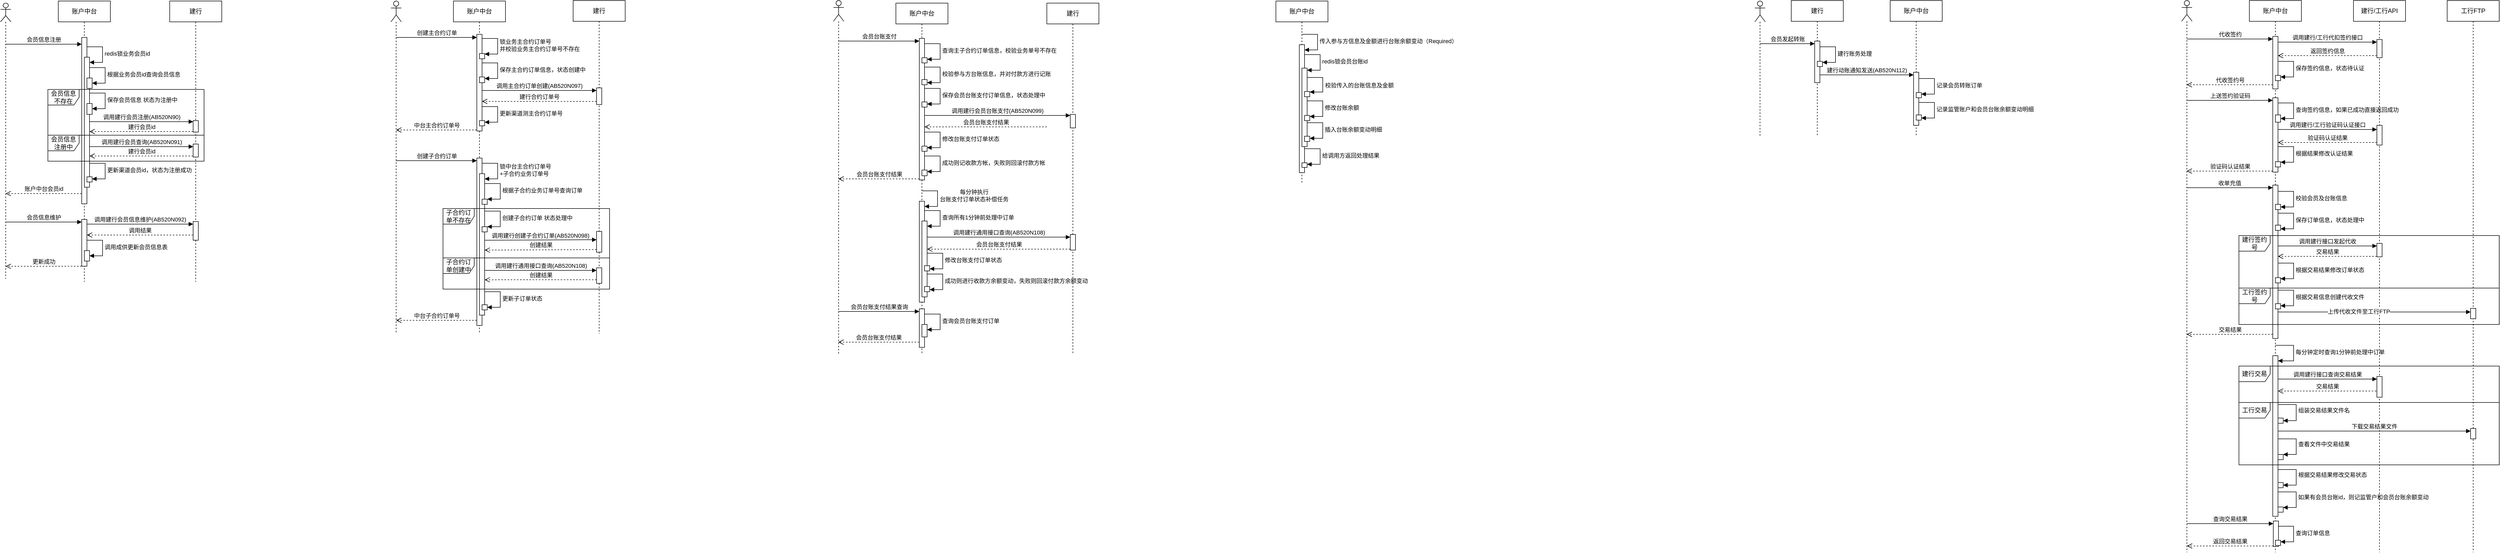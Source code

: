 <mxfile version="27.1.6">
  <diagram name="Page-1" id="2YBvvXClWsGukQMizWep">
    <mxGraphModel dx="1886" dy="571" grid="1" gridSize="10" guides="1" tooltips="1" connect="1" arrows="1" fold="1" page="1" pageScale="1" pageWidth="850" pageHeight="1100" math="0" shadow="0">
      <root>
        <mxCell id="0" />
        <mxCell id="1" parent="0" />
        <mxCell id="9qszzygUhYIYIlCA4tKh-8" value="更新成功" style="html=1;verticalAlign=bottom;endArrow=open;dashed=1;endSize=8;curved=0;rounded=0;entryX=0.5;entryY=0.955;entryDx=0;entryDy=0;entryPerimeter=0;" parent="1" source="9qszzygUhYIYIlCA4tKh-1" target="9qszzygUhYIYIlCA4tKh-14" edge="1">
          <mxGeometry relative="1" as="geometry">
            <mxPoint x="-519" y="548.0" as="sourcePoint" />
            <mxPoint x="-669" y="550.08" as="targetPoint" />
          </mxGeometry>
        </mxCell>
        <mxCell id="5DM1qvP_Hou1cKNvxJHR-31" value="账户中台会员id" style="html=1;verticalAlign=bottom;endArrow=open;dashed=1;endSize=8;curved=0;rounded=0;entryX=0.5;entryY=0.691;entryDx=0;entryDy=0;entryPerimeter=0;" parent="1" source="aM9ryv3xv72pqoxQDRHE-2" target="9qszzygUhYIYIlCA4tKh-14" edge="1">
          <mxGeometry relative="1" as="geometry">
            <mxPoint x="-519" y="407.92" as="sourcePoint" />
            <mxPoint x="-669" y="410" as="targetPoint" />
          </mxGeometry>
        </mxCell>
        <mxCell id="aM9ryv3xv72pqoxQDRHE-1" value="账户中台" style="shape=umlLifeline;perimeter=lifelinePerimeter;whiteSpace=wrap;html=1;container=0;dropTarget=0;collapsible=0;recursiveResize=0;outlineConnect=0;portConstraint=eastwest;newEdgeStyle={&quot;edgeStyle&quot;:&quot;elbowEdgeStyle&quot;,&quot;elbow&quot;:&quot;vertical&quot;,&quot;curved&quot;:0,&quot;rounded&quot;:0};" parent="1" vertex="1">
          <mxGeometry x="-569" y="40" width="100" height="540" as="geometry" />
        </mxCell>
        <mxCell id="aM9ryv3xv72pqoxQDRHE-2" value="" style="html=1;points=[];perimeter=orthogonalPerimeter;outlineConnect=0;targetShapes=umlLifeline;portConstraint=eastwest;newEdgeStyle={&quot;edgeStyle&quot;:&quot;elbowEdgeStyle&quot;,&quot;elbow&quot;:&quot;vertical&quot;,&quot;curved&quot;:0,&quot;rounded&quot;:0};" parent="aM9ryv3xv72pqoxQDRHE-1" vertex="1">
          <mxGeometry x="45" y="70" width="10" height="320" as="geometry" />
        </mxCell>
        <mxCell id="5DM1qvP_Hou1cKNvxJHR-4" value="" style="html=1;points=[[0,0,0,0,5],[0,1,0,0,-5],[1,0,0,0,5],[1,1,0,0,-5]];perimeter=orthogonalPerimeter;outlineConnect=0;targetShapes=umlLifeline;portConstraint=eastwest;newEdgeStyle={&quot;curved&quot;:0,&quot;rounded&quot;:0};" parent="aM9ryv3xv72pqoxQDRHE-1" vertex="1">
          <mxGeometry x="50" y="108" width="10" height="250" as="geometry" />
        </mxCell>
        <mxCell id="5DM1qvP_Hou1cKNvxJHR-5" value="redis锁业务会员id" style="html=1;align=left;spacingLeft=2;endArrow=block;rounded=0;edgeStyle=orthogonalEdgeStyle;curved=0;rounded=0;" parent="aM9ryv3xv72pqoxQDRHE-1" target="5DM1qvP_Hou1cKNvxJHR-4" edge="1">
          <mxGeometry relative="1" as="geometry">
            <mxPoint x="55" y="88" as="sourcePoint" />
            <Array as="points">
              <mxPoint x="85" y="118" />
            </Array>
          </mxGeometry>
        </mxCell>
        <mxCell id="5DM1qvP_Hou1cKNvxJHR-8" value="" style="html=1;points=[[0,0,0,0,5],[0,1,0,0,-5],[1,0,0,0,5],[1,1,0,0,-5]];perimeter=orthogonalPerimeter;outlineConnect=0;targetShapes=umlLifeline;portConstraint=eastwest;newEdgeStyle={&quot;curved&quot;:0,&quot;rounded&quot;:0};" parent="aM9ryv3xv72pqoxQDRHE-1" vertex="1">
          <mxGeometry x="55" y="148" width="10" height="20" as="geometry" />
        </mxCell>
        <mxCell id="5DM1qvP_Hou1cKNvxJHR-9" value="根据业务会员id查询会员信息" style="html=1;align=left;spacingLeft=2;endArrow=block;rounded=0;edgeStyle=orthogonalEdgeStyle;curved=0;rounded=0;" parent="aM9ryv3xv72pqoxQDRHE-1" target="5DM1qvP_Hou1cKNvxJHR-8" edge="1">
          <mxGeometry relative="1" as="geometry">
            <mxPoint x="60" y="128" as="sourcePoint" />
            <Array as="points">
              <mxPoint x="90" y="158" />
            </Array>
          </mxGeometry>
        </mxCell>
        <mxCell id="5DM1qvP_Hou1cKNvxJHR-25" value="" style="html=1;points=[[0,0,0,0,5],[0,1,0,0,-5],[1,0,0,0,5],[1,1,0,0,-5]];perimeter=orthogonalPerimeter;outlineConnect=0;targetShapes=umlLifeline;portConstraint=eastwest;newEdgeStyle={&quot;curved&quot;:0,&quot;rounded&quot;:0};" parent="aM9ryv3xv72pqoxQDRHE-1" vertex="1">
          <mxGeometry x="55" y="338" width="10" height="10" as="geometry" />
        </mxCell>
        <mxCell id="5DM1qvP_Hou1cKNvxJHR-26" value="更新渠道会员id，状态为注册成功" style="html=1;align=left;spacingLeft=2;endArrow=block;rounded=0;edgeStyle=orthogonalEdgeStyle;curved=0;rounded=0;" parent="aM9ryv3xv72pqoxQDRHE-1" edge="1">
          <mxGeometry relative="1" as="geometry">
            <mxPoint x="60" y="312" as="sourcePoint" />
            <Array as="points">
              <mxPoint x="90" y="342" />
            </Array>
            <mxPoint x="65" y="342" as="targetPoint" />
          </mxGeometry>
        </mxCell>
        <mxCell id="9qszzygUhYIYIlCA4tKh-1" value="" style="html=1;points=[[0,0,0,0,5],[0,1,0,0,-5],[1,0,0,0,5],[1,1,0,0,-5]];perimeter=orthogonalPerimeter;outlineConnect=0;targetShapes=umlLifeline;portConstraint=eastwest;newEdgeStyle={&quot;curved&quot;:0,&quot;rounded&quot;:0};" parent="aM9ryv3xv72pqoxQDRHE-1" vertex="1">
          <mxGeometry x="45" y="420" width="10" height="90" as="geometry" />
        </mxCell>
        <mxCell id="9qszzygUhYIYIlCA4tKh-6" value="" style="html=1;points=[[0,0,0,0,5],[0,1,0,0,-5],[1,0,0,0,5],[1,1,0,0,-5]];perimeter=orthogonalPerimeter;outlineConnect=0;targetShapes=umlLifeline;portConstraint=eastwest;newEdgeStyle={&quot;curved&quot;:0,&quot;rounded&quot;:0};" parent="aM9ryv3xv72pqoxQDRHE-1" vertex="1">
          <mxGeometry x="50" y="480" width="10" height="20" as="geometry" />
        </mxCell>
        <mxCell id="9qszzygUhYIYIlCA4tKh-7" value="调用成供更新会员信息表" style="html=1;align=left;spacingLeft=2;endArrow=block;rounded=0;edgeStyle=orthogonalEdgeStyle;curved=0;rounded=0;" parent="aM9ryv3xv72pqoxQDRHE-1" target="9qszzygUhYIYIlCA4tKh-6" edge="1">
          <mxGeometry relative="1" as="geometry">
            <mxPoint x="55" y="460" as="sourcePoint" />
            <Array as="points">
              <mxPoint x="85" y="490" />
            </Array>
          </mxGeometry>
        </mxCell>
        <mxCell id="aM9ryv3xv72pqoxQDRHE-5" value="建行" style="shape=umlLifeline;perimeter=lifelinePerimeter;whiteSpace=wrap;html=1;container=0;dropTarget=0;collapsible=0;recursiveResize=0;outlineConnect=0;portConstraint=eastwest;newEdgeStyle={&quot;edgeStyle&quot;:&quot;elbowEdgeStyle&quot;,&quot;elbow&quot;:&quot;vertical&quot;,&quot;curved&quot;:0,&quot;rounded&quot;:0};" parent="1" vertex="1">
          <mxGeometry x="-355" y="40" width="100" height="540" as="geometry" />
        </mxCell>
        <mxCell id="9qszzygUhYIYIlCA4tKh-3" value="" style="html=1;points=[[0,0,0,0,5],[0,1,0,0,-5],[1,0,0,0,5],[1,1,0,0,-5]];perimeter=orthogonalPerimeter;outlineConnect=0;targetShapes=umlLifeline;portConstraint=eastwest;newEdgeStyle={&quot;curved&quot;:0,&quot;rounded&quot;:0};" parent="aM9ryv3xv72pqoxQDRHE-5" vertex="1">
          <mxGeometry x="45" y="424" width="10" height="36" as="geometry" />
        </mxCell>
        <mxCell id="5DM1qvP_Hou1cKNvxJHR-6" value="会员信息不存在" style="shape=umlFrame;whiteSpace=wrap;html=1;pointerEvents=0;" parent="1" vertex="1">
          <mxGeometry x="-589" y="210" width="300" height="138" as="geometry" />
        </mxCell>
        <mxCell id="5DM1qvP_Hou1cKNvxJHR-13" value="" style="html=1;points=[[0,0,0,0,5],[0,1,0,0,-5],[1,0,0,0,5],[1,1,0,0,-5]];perimeter=orthogonalPerimeter;outlineConnect=0;targetShapes=umlLifeline;portConstraint=eastwest;newEdgeStyle={&quot;curved&quot;:0,&quot;rounded&quot;:0};" parent="1" vertex="1">
          <mxGeometry x="-310" y="270" width="10" height="22" as="geometry" />
        </mxCell>
        <mxCell id="5DM1qvP_Hou1cKNvxJHR-14" value="调用建行会员注册(&lt;span style=&quot;background-color: light-dark(#ffffff, var(--ge-dark-color, #121212)); color: light-dark(rgb(0, 0, 0), rgb(255, 255, 255));&quot;&gt;AB520N90&lt;/span&gt;)" style="html=1;verticalAlign=bottom;endArrow=block;curved=0;rounded=0;" parent="1" target="5DM1qvP_Hou1cKNvxJHR-13" edge="1">
          <mxGeometry relative="1" as="geometry">
            <mxPoint x="-509" y="272.0" as="sourcePoint" />
            <mxPoint x="-344" y="272.0" as="targetPoint" />
          </mxGeometry>
        </mxCell>
        <mxCell id="5DM1qvP_Hou1cKNvxJHR-15" value="建行会员id" style="html=1;verticalAlign=bottom;endArrow=open;dashed=1;endSize=8;curved=0;rounded=0;" parent="1" edge="1">
          <mxGeometry relative="1" as="geometry">
            <mxPoint x="-509.0" y="291" as="targetPoint" />
            <mxPoint x="-310" y="291" as="sourcePoint" />
          </mxGeometry>
        </mxCell>
        <mxCell id="5DM1qvP_Hou1cKNvxJHR-18" value="会员信息注册中" style="shape=umlFrame;whiteSpace=wrap;html=1;pointerEvents=0;" parent="1" vertex="1">
          <mxGeometry x="-589" y="298" width="300" height="50" as="geometry" />
        </mxCell>
        <mxCell id="5DM1qvP_Hou1cKNvxJHR-20" value="" style="html=1;points=[[0,0,0,0,5],[0,1,0,0,-5],[1,0,0,0,5],[1,1,0,0,-5]];perimeter=orthogonalPerimeter;outlineConnect=0;targetShapes=umlLifeline;portConstraint=eastwest;newEdgeStyle={&quot;curved&quot;:0,&quot;rounded&quot;:0};" parent="1" vertex="1">
          <mxGeometry x="-514" y="237" width="10" height="21" as="geometry" />
        </mxCell>
        <mxCell id="5DM1qvP_Hou1cKNvxJHR-21" value="保存会员信息 状态为注册中" style="html=1;align=left;spacingLeft=2;endArrow=block;rounded=0;edgeStyle=orthogonalEdgeStyle;curved=0;rounded=0;" parent="1" target="5DM1qvP_Hou1cKNvxJHR-20" edge="1">
          <mxGeometry relative="1" as="geometry">
            <mxPoint x="-509" y="217" as="sourcePoint" />
            <Array as="points">
              <mxPoint x="-479" y="247" />
            </Array>
          </mxGeometry>
        </mxCell>
        <mxCell id="5DM1qvP_Hou1cKNvxJHR-22" value="" style="html=1;points=[[0,0,0,0,5],[0,1,0,0,-5],[1,0,0,0,5],[1,1,0,0,-5]];perimeter=orthogonalPerimeter;outlineConnect=0;targetShapes=umlLifeline;portConstraint=eastwest;newEdgeStyle={&quot;curved&quot;:0,&quot;rounded&quot;:0};" parent="1" vertex="1">
          <mxGeometry x="-310" y="315" width="10" height="25" as="geometry" />
        </mxCell>
        <mxCell id="5DM1qvP_Hou1cKNvxJHR-23" value="调用建行会员查询(&lt;span style=&quot;background-color: light-dark(#ffffff, var(--ge-dark-color, #121212)); color: light-dark(rgb(0, 0, 0), rgb(255, 255, 255));&quot;&gt;AB520N091&lt;/span&gt;)" style="html=1;verticalAlign=bottom;endArrow=block;curved=0;rounded=0;entryX=0;entryY=0;entryDx=0;entryDy=5;entryPerimeter=0;" parent="1" source="5DM1qvP_Hou1cKNvxJHR-4" target="5DM1qvP_Hou1cKNvxJHR-22" edge="1">
          <mxGeometry relative="1" as="geometry">
            <mxPoint x="-509" y="317" as="sourcePoint" />
            <mxPoint x="-310" y="317" as="targetPoint" />
          </mxGeometry>
        </mxCell>
        <mxCell id="5DM1qvP_Hou1cKNvxJHR-24" value="建行会员id" style="html=1;verticalAlign=bottom;endArrow=open;dashed=1;endSize=8;curved=0;rounded=0;" parent="1" target="5DM1qvP_Hou1cKNvxJHR-4" edge="1">
          <mxGeometry relative="1" as="geometry">
            <mxPoint x="-510" y="338" as="targetPoint" />
            <mxPoint x="-310" y="338" as="sourcePoint" />
            <Array as="points">
              <mxPoint x="-379" y="338" />
            </Array>
          </mxGeometry>
        </mxCell>
        <mxCell id="5DM1qvP_Hou1cKNvxJHR-32" value="会员信息注册" style="html=1;verticalAlign=bottom;endArrow=block;curved=0;rounded=0;exitX=0.5;exitY=0.149;exitDx=0;exitDy=0;exitPerimeter=0;" parent="1" source="9qszzygUhYIYIlCA4tKh-14" target="aM9ryv3xv72pqoxQDRHE-2" edge="1">
          <mxGeometry width="80" relative="1" as="geometry">
            <mxPoint x="-669" y="123" as="sourcePoint" />
            <mxPoint x="-519.5" y="123" as="targetPoint" />
          </mxGeometry>
        </mxCell>
        <mxCell id="9qszzygUhYIYIlCA4tKh-4" value="调用建行会员信息维护(&lt;span style=&quot;background-color: light-dark(#ffffff, var(--ge-dark-color, #121212)); color: light-dark(rgb(0, 0, 0), rgb(255, 255, 255));&quot;&gt;AB520N092&lt;/span&gt;)" style="html=1;verticalAlign=bottom;endArrow=block;curved=0;rounded=0;entryX=0;entryY=0;entryDx=0;entryDy=5;exitX=1;exitY=0;exitDx=0;exitDy=5;exitPerimeter=0;" parent="1" target="9qszzygUhYIYIlCA4tKh-3" edge="1">
          <mxGeometry relative="1" as="geometry">
            <mxPoint x="-514" y="469" as="sourcePoint" />
          </mxGeometry>
        </mxCell>
        <mxCell id="9qszzygUhYIYIlCA4tKh-5" value="调用结果" style="html=1;verticalAlign=bottom;endArrow=open;dashed=1;endSize=8;curved=0;rounded=0;exitX=0;exitY=1;exitDx=0;exitDy=-5;entryX=1;entryY=1;entryDx=0;entryDy=-5;entryPerimeter=0;" parent="1" edge="1">
          <mxGeometry relative="1" as="geometry">
            <mxPoint x="-514" y="490" as="targetPoint" />
            <mxPoint x="-310" y="490" as="sourcePoint" />
          </mxGeometry>
        </mxCell>
        <mxCell id="9qszzygUhYIYIlCA4tKh-12" value="账户中台" style="shape=umlLifeline;perimeter=lifelinePerimeter;whiteSpace=wrap;html=1;container=1;dropTarget=0;collapsible=0;recursiveResize=0;outlineConnect=0;portConstraint=eastwest;newEdgeStyle={&quot;curved&quot;:0,&quot;rounded&quot;:0};" parent="1" vertex="1">
          <mxGeometry x="190" y="40" width="100" height="640" as="geometry" />
        </mxCell>
        <mxCell id="9qszzygUhYIYIlCA4tKh-17" value="" style="html=1;points=[[0,0,0,0,5],[0,1,0,0,-5],[1,0,0,0,5],[1,1,0,0,-5]];perimeter=orthogonalPerimeter;outlineConnect=0;targetShapes=umlLifeline;portConstraint=eastwest;newEdgeStyle={&quot;curved&quot;:0,&quot;rounded&quot;:0};" parent="9qszzygUhYIYIlCA4tKh-12" vertex="1">
          <mxGeometry x="45" y="64" width="10" height="186" as="geometry" />
        </mxCell>
        <mxCell id="9qszzygUhYIYIlCA4tKh-21" value="" style="html=1;points=[[0,0,0,0,5],[0,1,0,0,-5],[1,0,0,0,5],[1,1,0,0,-5]];perimeter=orthogonalPerimeter;outlineConnect=0;targetShapes=umlLifeline;portConstraint=eastwest;newEdgeStyle={&quot;curved&quot;:0,&quot;rounded&quot;:0};" parent="9qszzygUhYIYIlCA4tKh-12" vertex="1">
          <mxGeometry x="50" y="101" width="10" height="10" as="geometry" />
        </mxCell>
        <mxCell id="9qszzygUhYIYIlCA4tKh-22" value="锁业务主合约订单号&lt;div&gt;并校验业务主合约订单号不存在&lt;/div&gt;" style="html=1;align=left;spacingLeft=2;endArrow=block;rounded=0;edgeStyle=orthogonalEdgeStyle;curved=0;rounded=0;" parent="9qszzygUhYIYIlCA4tKh-12" edge="1">
          <mxGeometry relative="1" as="geometry">
            <mxPoint x="55" y="72" as="sourcePoint" />
            <Array as="points">
              <mxPoint x="85" y="102" />
            </Array>
            <mxPoint x="60" y="102" as="targetPoint" />
          </mxGeometry>
        </mxCell>
        <mxCell id="9qszzygUhYIYIlCA4tKh-24" value="" style="html=1;points=[[0,0,0,0,5],[0,1,0,0,-5],[1,0,0,0,5],[1,1,0,0,-5]];perimeter=orthogonalPerimeter;outlineConnect=0;targetShapes=umlLifeline;portConstraint=eastwest;newEdgeStyle={&quot;curved&quot;:0,&quot;rounded&quot;:0};" parent="9qszzygUhYIYIlCA4tKh-12" vertex="1">
          <mxGeometry x="45" y="302" width="10" height="322" as="geometry" />
        </mxCell>
        <mxCell id="9qszzygUhYIYIlCA4tKh-30" value="" style="html=1;points=[[0,0,0,0,5],[0,1,0,0,-5],[1,0,0,0,5],[1,1,0,0,-5]];perimeter=orthogonalPerimeter;outlineConnect=0;targetShapes=umlLifeline;portConstraint=eastwest;newEdgeStyle={&quot;curved&quot;:0,&quot;rounded&quot;:0};" parent="9qszzygUhYIYIlCA4tKh-12" vertex="1">
          <mxGeometry x="50" y="332" width="10" height="272" as="geometry" />
        </mxCell>
        <mxCell id="9qszzygUhYIYIlCA4tKh-31" value="&lt;span style=&quot;text-align: center;&quot;&gt;锁中台主合约订单号&lt;/span&gt;&lt;div&gt;&lt;span style=&quot;text-align: center;&quot;&gt;+子合约&lt;/span&gt;&lt;span style=&quot;text-align: center; background-color: light-dark(#ffffff, var(--ge-dark-color, #121212)); color: light-dark(rgb(0, 0, 0), rgb(255, 255, 255));&quot;&gt;业务&lt;/span&gt;&lt;span style=&quot;text-align: center; background-color: light-dark(#ffffff, var(--ge-dark-color, #121212)); color: light-dark(rgb(0, 0, 0), rgb(255, 255, 255));&quot;&gt;订单号&lt;/span&gt;&lt;/div&gt;" style="html=1;align=left;spacingLeft=2;endArrow=block;rounded=0;edgeStyle=orthogonalEdgeStyle;curved=0;rounded=0;" parent="9qszzygUhYIYIlCA4tKh-12" target="9qszzygUhYIYIlCA4tKh-30" edge="1">
          <mxGeometry x="-0.004" relative="1" as="geometry">
            <mxPoint x="55" y="312" as="sourcePoint" />
            <Array as="points">
              <mxPoint x="85" y="342" />
            </Array>
            <mxPoint as="offset" />
          </mxGeometry>
        </mxCell>
        <mxCell id="9qszzygUhYIYIlCA4tKh-32" value="" style="html=1;points=[[0,0,0,0,5],[0,1,0,0,-5],[1,0,0,0,5],[1,1,0,0,-5]];perimeter=orthogonalPerimeter;outlineConnect=0;targetShapes=umlLifeline;portConstraint=eastwest;newEdgeStyle={&quot;curved&quot;:0,&quot;rounded&quot;:0};" parent="9qszzygUhYIYIlCA4tKh-12" vertex="1">
          <mxGeometry x="55" y="381" width="10" height="10" as="geometry" />
        </mxCell>
        <mxCell id="9qszzygUhYIYIlCA4tKh-33" value="根据子合约业务订单号查询订单" style="html=1;align=left;spacingLeft=2;endArrow=block;rounded=0;edgeStyle=orthogonalEdgeStyle;curved=0;rounded=0;" parent="9qszzygUhYIYIlCA4tKh-12" target="9qszzygUhYIYIlCA4tKh-32" edge="1">
          <mxGeometry x="-0.005" relative="1" as="geometry">
            <mxPoint x="60" y="351" as="sourcePoint" />
            <Array as="points">
              <mxPoint x="90" y="381" />
            </Array>
            <mxPoint as="offset" />
          </mxGeometry>
        </mxCell>
        <mxCell id="9qszzygUhYIYIlCA4tKh-44" value="" style="html=1;points=[[0,0,0,0,5],[0,1,0,0,-5],[1,0,0,0,5],[1,1,0,0,-5]];perimeter=orthogonalPerimeter;outlineConnect=0;targetShapes=umlLifeline;portConstraint=eastwest;newEdgeStyle={&quot;curved&quot;:0,&quot;rounded&quot;:0};" parent="9qszzygUhYIYIlCA4tKh-12" vertex="1">
          <mxGeometry x="55" y="584" width="10" height="10" as="geometry" />
        </mxCell>
        <mxCell id="9qszzygUhYIYIlCA4tKh-45" value="更新子订单状态" style="html=1;align=left;spacingLeft=2;endArrow=block;rounded=0;edgeStyle=orthogonalEdgeStyle;curved=0;rounded=0;" parent="9qszzygUhYIYIlCA4tKh-12" target="9qszzygUhYIYIlCA4tKh-44" edge="1">
          <mxGeometry relative="1" as="geometry">
            <mxPoint x="60" y="559" as="sourcePoint" />
            <Array as="points">
              <mxPoint x="90" y="589" />
            </Array>
          </mxGeometry>
        </mxCell>
        <mxCell id="fuxBlCpD1P7hH6LeHtpS-4" value="" style="html=1;points=[[0,0,0,0,5],[0,1,0,0,-5],[1,0,0,0,5],[1,1,0,0,-5]];perimeter=orthogonalPerimeter;outlineConnect=0;targetShapes=umlLifeline;portConstraint=eastwest;newEdgeStyle={&quot;curved&quot;:0,&quot;rounded&quot;:0};" vertex="1" parent="9qszzygUhYIYIlCA4tKh-12">
          <mxGeometry x="50" y="146" width="10" height="11" as="geometry" />
        </mxCell>
        <mxCell id="fuxBlCpD1P7hH6LeHtpS-5" value="保存主合约订单信息，状态创建中" style="html=1;align=left;spacingLeft=2;endArrow=block;rounded=0;edgeStyle=orthogonalEdgeStyle;curved=0;rounded=0;" edge="1" target="fuxBlCpD1P7hH6LeHtpS-4" parent="9qszzygUhYIYIlCA4tKh-12">
          <mxGeometry relative="1" as="geometry">
            <mxPoint x="55" y="119" as="sourcePoint" />
            <Array as="points">
              <mxPoint x="85" y="149" />
            </Array>
          </mxGeometry>
        </mxCell>
        <mxCell id="fuxBlCpD1P7hH6LeHtpS-6" value="" style="html=1;points=[[0,0,0,0,5],[0,1,0,0,-5],[1,0,0,0,5],[1,1,0,0,-5]];perimeter=orthogonalPerimeter;outlineConnect=0;targetShapes=umlLifeline;portConstraint=eastwest;newEdgeStyle={&quot;curved&quot;:0,&quot;rounded&quot;:0};" vertex="1" parent="9qszzygUhYIYIlCA4tKh-12">
          <mxGeometry x="50" y="230" width="10" height="10" as="geometry" />
        </mxCell>
        <mxCell id="fuxBlCpD1P7hH6LeHtpS-7" value="更新渠道测主合约订单号" style="html=1;align=left;spacingLeft=2;endArrow=block;rounded=0;edgeStyle=orthogonalEdgeStyle;curved=0;rounded=0;" edge="1" target="fuxBlCpD1P7hH6LeHtpS-6" parent="9qszzygUhYIYIlCA4tKh-12">
          <mxGeometry relative="1" as="geometry">
            <mxPoint x="55" y="203" as="sourcePoint" />
            <Array as="points">
              <mxPoint x="85" y="233" />
            </Array>
          </mxGeometry>
        </mxCell>
        <mxCell id="9qszzygUhYIYIlCA4tKh-13" value="" style="shape=umlLifeline;perimeter=lifelinePerimeter;whiteSpace=wrap;html=1;container=1;dropTarget=0;collapsible=0;recursiveResize=0;outlineConnect=0;portConstraint=eastwest;newEdgeStyle={&quot;curved&quot;:0,&quot;rounded&quot;:0};participant=umlActor;" parent="1" vertex="1">
          <mxGeometry x="70" y="40" width="20" height="640" as="geometry" />
        </mxCell>
        <mxCell id="9qszzygUhYIYIlCA4tKh-14" value="" style="shape=umlLifeline;perimeter=lifelinePerimeter;whiteSpace=wrap;html=1;container=1;dropTarget=0;collapsible=0;recursiveResize=0;outlineConnect=0;portConstraint=eastwest;newEdgeStyle={&quot;curved&quot;:0,&quot;rounded&quot;:0};participant=umlActor;size=36;" parent="1" vertex="1">
          <mxGeometry x="-680" y="44" width="20" height="530" as="geometry" />
        </mxCell>
        <mxCell id="9qszzygUhYIYIlCA4tKh-15" value="建行" style="shape=umlLifeline;perimeter=lifelinePerimeter;whiteSpace=wrap;html=1;container=1;dropTarget=0;collapsible=0;recursiveResize=0;outlineConnect=0;portConstraint=eastwest;newEdgeStyle={&quot;curved&quot;:0,&quot;rounded&quot;:0};" parent="1" vertex="1">
          <mxGeometry x="420" y="39" width="100" height="641" as="geometry" />
        </mxCell>
        <mxCell id="9qszzygUhYIYIlCA4tKh-18" value="" style="html=1;points=[[0,0,0,0,5],[0,1,0,0,-5],[1,0,0,0,5],[1,1,0,0,-5]];perimeter=orthogonalPerimeter;outlineConnect=0;targetShapes=umlLifeline;portConstraint=eastwest;newEdgeStyle={&quot;curved&quot;:0,&quot;rounded&quot;:0};" parent="9qszzygUhYIYIlCA4tKh-15" vertex="1">
          <mxGeometry x="45" y="168" width="10" height="32" as="geometry" />
        </mxCell>
        <mxCell id="9qszzygUhYIYIlCA4tKh-20" value="建行合约订单号" style="html=1;verticalAlign=bottom;endArrow=open;dashed=1;endSize=8;curved=0;rounded=0;exitX=0;exitY=1;exitDx=0;exitDy=-5;" parent="9qszzygUhYIYIlCA4tKh-15" edge="1">
          <mxGeometry relative="1" as="geometry">
            <mxPoint x="-175" y="194" as="targetPoint" />
            <mxPoint x="45" y="194" as="sourcePoint" />
          </mxGeometry>
        </mxCell>
        <mxCell id="9qszzygUhYIYIlCA4tKh-37" value="" style="html=1;points=[[0,0,0,0,5],[0,1,0,0,-5],[1,0,0,0,5],[1,1,0,0,-5]];perimeter=orthogonalPerimeter;outlineConnect=0;targetShapes=umlLifeline;portConstraint=eastwest;newEdgeStyle={&quot;curved&quot;:0,&quot;rounded&quot;:0};" parent="9qszzygUhYIYIlCA4tKh-15" vertex="1">
          <mxGeometry x="45" y="444" width="10" height="40" as="geometry" />
        </mxCell>
        <mxCell id="9qszzygUhYIYIlCA4tKh-41" value="" style="html=1;points=[[0,0,0,0,5],[0,1,0,0,-5],[1,0,0,0,5],[1,1,0,0,-5]];perimeter=orthogonalPerimeter;outlineConnect=0;targetShapes=umlLifeline;portConstraint=eastwest;newEdgeStyle={&quot;curved&quot;:0,&quot;rounded&quot;:0};" parent="9qszzygUhYIYIlCA4tKh-15" vertex="1">
          <mxGeometry x="45" y="514" width="10" height="30" as="geometry" />
        </mxCell>
        <mxCell id="9qszzygUhYIYIlCA4tKh-43" value="创建结果" style="html=1;verticalAlign=bottom;endArrow=open;dashed=1;endSize=8;curved=0;rounded=0;exitX=0;exitY=1;exitDx=0;exitDy=-5;entryX=1;entryY=0.871;entryDx=0;entryDy=0;entryPerimeter=0;" parent="9qszzygUhYIYIlCA4tKh-15" edge="1">
          <mxGeometry relative="1" as="geometry">
            <mxPoint x="-170.0" y="537.072" as="targetPoint" />
            <mxPoint x="45.0" y="537.0" as="sourcePoint" />
          </mxGeometry>
        </mxCell>
        <mxCell id="9qszzygUhYIYIlCA4tKh-16" value="创建主合约订单" style="html=1;verticalAlign=bottom;endArrow=block;curved=0;rounded=0;" parent="1" target="9qszzygUhYIYIlCA4tKh-17" edge="1">
          <mxGeometry width="80" relative="1" as="geometry">
            <mxPoint x="80" y="110" as="sourcePoint" />
            <mxPoint x="230" y="110" as="targetPoint" />
          </mxGeometry>
        </mxCell>
        <mxCell id="9qszzygUhYIYIlCA4tKh-19" value="调用主合约订单创建(&lt;span style=&quot;background-color: light-dark(#ffffff, var(--ge-dark-color, #121212)); color: light-dark(rgb(0, 0, 0), rgb(255, 255, 255));&quot;&gt;AB520N097&lt;/span&gt;)" style="html=1;verticalAlign=bottom;endArrow=block;curved=0;rounded=0;entryX=0;entryY=0;entryDx=0;entryDy=5;" parent="1" target="9qszzygUhYIYIlCA4tKh-18" edge="1">
          <mxGeometry relative="1" as="geometry">
            <mxPoint x="245" y="212" as="sourcePoint" />
          </mxGeometry>
        </mxCell>
        <mxCell id="9qszzygUhYIYIlCA4tKh-23" value="中台主合约订单号" style="html=1;verticalAlign=bottom;endArrow=open;dashed=1;endSize=8;curved=0;rounded=0;" parent="1" edge="1">
          <mxGeometry relative="1" as="geometry">
            <mxPoint x="235" y="288" as="sourcePoint" />
            <mxPoint x="80.1" y="288" as="targetPoint" />
          </mxGeometry>
        </mxCell>
        <mxCell id="9qszzygUhYIYIlCA4tKh-25" value="创建子合约订单" style="html=1;verticalAlign=bottom;endArrow=block;curved=0;rounded=0;entryX=0;entryY=0;entryDx=0;entryDy=5;" parent="1" target="9qszzygUhYIYIlCA4tKh-24" edge="1">
          <mxGeometry relative="1" as="geometry">
            <mxPoint x="79.5" y="347.0" as="sourcePoint" />
          </mxGeometry>
        </mxCell>
        <mxCell id="9qszzygUhYIYIlCA4tKh-26" value="中台子合约订单号" style="html=1;verticalAlign=bottom;endArrow=open;dashed=1;endSize=8;curved=0;rounded=0;exitX=0;exitY=1;exitDx=0;exitDy=-5;" parent="1" edge="1">
          <mxGeometry x="0.0" relative="1" as="geometry">
            <mxPoint x="80.024" y="654" as="targetPoint" />
            <mxPoint x="235" y="654" as="sourcePoint" />
            <mxPoint as="offset" />
          </mxGeometry>
        </mxCell>
        <mxCell id="9qszzygUhYIYIlCA4tKh-34" value="子合约订单不存在" style="shape=umlFrame;whiteSpace=wrap;html=1;pointerEvents=0;" parent="1" vertex="1">
          <mxGeometry x="170" y="439" width="320" height="95" as="geometry" />
        </mxCell>
        <mxCell id="9qszzygUhYIYIlCA4tKh-35" value="" style="html=1;points=[[0,0,0,0,5],[0,1,0,0,-5],[1,0,0,0,5],[1,1,0,0,-5]];perimeter=orthogonalPerimeter;outlineConnect=0;targetShapes=umlLifeline;portConstraint=eastwest;newEdgeStyle={&quot;curved&quot;:0,&quot;rounded&quot;:0};" parent="1" vertex="1">
          <mxGeometry x="245" y="474" width="10" height="10" as="geometry" />
        </mxCell>
        <mxCell id="9qszzygUhYIYIlCA4tKh-36" value="创建子合约订单 状态处理中" style="html=1;align=left;spacingLeft=2;endArrow=block;rounded=0;edgeStyle=orthogonalEdgeStyle;curved=0;rounded=0;" parent="1" target="9qszzygUhYIYIlCA4tKh-35" edge="1">
          <mxGeometry relative="1" as="geometry">
            <mxPoint x="250" y="444" as="sourcePoint" />
            <Array as="points">
              <mxPoint x="280" y="474" />
            </Array>
          </mxGeometry>
        </mxCell>
        <mxCell id="9qszzygUhYIYIlCA4tKh-38" value="调用建行创建子合约订单(AB520N098)" style="html=1;verticalAlign=bottom;endArrow=block;curved=0;rounded=0;entryX=0;entryY=0;entryDx=0;entryDy=5;" parent="1" edge="1">
          <mxGeometry relative="1" as="geometry">
            <mxPoint x="250" y="500" as="sourcePoint" />
            <mxPoint x="465" y="499" as="targetPoint" />
          </mxGeometry>
        </mxCell>
        <mxCell id="9qszzygUhYIYIlCA4tKh-39" value="创建结果" style="html=1;verticalAlign=bottom;endArrow=open;dashed=1;endSize=8;curved=0;rounded=0;exitX=0;exitY=1;exitDx=0;exitDy=-5;" parent="1" edge="1">
          <mxGeometry relative="1" as="geometry">
            <mxPoint x="250" y="519" as="targetPoint" />
            <mxPoint x="465" y="518" as="sourcePoint" />
          </mxGeometry>
        </mxCell>
        <mxCell id="9qszzygUhYIYIlCA4tKh-40" value="子合约订单创建中" style="shape=umlFrame;whiteSpace=wrap;html=1;pointerEvents=0;" parent="1" vertex="1">
          <mxGeometry x="170" y="534" width="320" height="60" as="geometry" />
        </mxCell>
        <mxCell id="9qszzygUhYIYIlCA4tKh-42" value="调用建行通用接口查询(AB520N108)" style="html=1;verticalAlign=bottom;endArrow=block;curved=0;rounded=0;entryX=0;entryY=0;entryDx=0;entryDy=5;" parent="1" source="9qszzygUhYIYIlCA4tKh-30" target="9qszzygUhYIYIlCA4tKh-41" edge="1">
          <mxGeometry relative="1" as="geometry">
            <mxPoint x="355.0" y="559" as="sourcePoint" />
          </mxGeometry>
        </mxCell>
        <mxCell id="9qszzygUhYIYIlCA4tKh-2" value="会员信息维护" style="html=1;verticalAlign=bottom;startArrow=none;endArrow=block;startSize=8;curved=0;rounded=0;entryX=0;entryY=0;entryDx=0;entryDy=5;startFill=0;" parent="1" source="9qszzygUhYIYIlCA4tKh-14" target="9qszzygUhYIYIlCA4tKh-1" edge="1">
          <mxGeometry relative="1" as="geometry">
            <mxPoint x="-669" y="465" as="sourcePoint" />
          </mxGeometry>
        </mxCell>
        <mxCell id="9qszzygUhYIYIlCA4tKh-47" value="" style="shape=umlLifeline;perimeter=lifelinePerimeter;whiteSpace=wrap;html=1;container=1;dropTarget=0;collapsible=0;recursiveResize=0;outlineConnect=0;portConstraint=eastwest;newEdgeStyle={&quot;curved&quot;:0,&quot;rounded&quot;:0};participant=umlActor;" parent="1" vertex="1">
          <mxGeometry x="920" y="39" width="20" height="681" as="geometry" />
        </mxCell>
        <mxCell id="9qszzygUhYIYIlCA4tKh-48" value="账户中台" style="shape=umlLifeline;perimeter=lifelinePerimeter;whiteSpace=wrap;html=1;container=1;dropTarget=0;collapsible=0;recursiveResize=0;outlineConnect=0;portConstraint=eastwest;newEdgeStyle={&quot;curved&quot;:0,&quot;rounded&quot;:0};" parent="1" vertex="1">
          <mxGeometry x="1040" y="44" width="100" height="676" as="geometry" />
        </mxCell>
        <mxCell id="9qszzygUhYIYIlCA4tKh-50" value="" style="html=1;points=[[0,0,0,0,5],[0,1,0,0,-5],[1,0,0,0,5],[1,1,0,0,-5]];perimeter=orthogonalPerimeter;outlineConnect=0;targetShapes=umlLifeline;portConstraint=eastwest;newEdgeStyle={&quot;curved&quot;:0,&quot;rounded&quot;:0};" parent="9qszzygUhYIYIlCA4tKh-48" vertex="1">
          <mxGeometry x="45" y="68" width="10" height="272" as="geometry" />
        </mxCell>
        <mxCell id="9qszzygUhYIYIlCA4tKh-53" value="" style="html=1;points=[[0,0,0,0,5],[0,1,0,0,-5],[1,0,0,0,5],[1,1,0,0,-5]];perimeter=orthogonalPerimeter;outlineConnect=0;targetShapes=umlLifeline;portConstraint=eastwest;newEdgeStyle={&quot;curved&quot;:0,&quot;rounded&quot;:0};" parent="9qszzygUhYIYIlCA4tKh-48" vertex="1">
          <mxGeometry x="50" y="105" width="10" height="10" as="geometry" />
        </mxCell>
        <mxCell id="9qszzygUhYIYIlCA4tKh-54" value="查询主子合约订单信息，校验业务单号不存在" style="html=1;align=left;spacingLeft=2;endArrow=block;rounded=0;edgeStyle=orthogonalEdgeStyle;curved=0;rounded=0;" parent="9qszzygUhYIYIlCA4tKh-48" target="9qszzygUhYIYIlCA4tKh-53" edge="1">
          <mxGeometry x="-0.004" relative="1" as="geometry">
            <mxPoint x="55" y="78" as="sourcePoint" />
            <Array as="points">
              <mxPoint x="85" y="108" />
            </Array>
            <mxPoint as="offset" />
          </mxGeometry>
        </mxCell>
        <mxCell id="9qszzygUhYIYIlCA4tKh-55" value="" style="html=1;points=[[0,0,0,0,5],[0,1,0,0,-5],[1,0,0,0,5],[1,1,0,0,-5]];perimeter=orthogonalPerimeter;outlineConnect=0;targetShapes=umlLifeline;portConstraint=eastwest;newEdgeStyle={&quot;curved&quot;:0,&quot;rounded&quot;:0};" parent="9qszzygUhYIYIlCA4tKh-48" vertex="1">
          <mxGeometry x="50" y="190" width="10" height="10" as="geometry" />
        </mxCell>
        <mxCell id="9qszzygUhYIYIlCA4tKh-56" value="保存会员台账支付订单信息，状态处理中" style="html=1;align=left;spacingLeft=2;endArrow=block;rounded=0;edgeStyle=orthogonalEdgeStyle;curved=0;rounded=0;" parent="9qszzygUhYIYIlCA4tKh-48" edge="1">
          <mxGeometry x="0.005" relative="1" as="geometry">
            <mxPoint x="55" y="164" as="sourcePoint" />
            <Array as="points">
              <mxPoint x="85" y="194" />
            </Array>
            <mxPoint x="60" y="194" as="targetPoint" />
            <mxPoint as="offset" />
          </mxGeometry>
        </mxCell>
        <mxCell id="9qszzygUhYIYIlCA4tKh-60" value="" style="html=1;points=[[0,0,0,0,5],[0,1,0,0,-5],[1,0,0,0,5],[1,1,0,0,-5]];perimeter=orthogonalPerimeter;outlineConnect=0;targetShapes=umlLifeline;portConstraint=eastwest;newEdgeStyle={&quot;curved&quot;:0,&quot;rounded&quot;:0};" parent="9qszzygUhYIYIlCA4tKh-48" vertex="1">
          <mxGeometry x="50" y="275" width="10" height="10" as="geometry" />
        </mxCell>
        <mxCell id="9qszzygUhYIYIlCA4tKh-61" value="修改台账支付订单状态" style="html=1;align=left;spacingLeft=2;endArrow=block;rounded=0;edgeStyle=orthogonalEdgeStyle;curved=0;rounded=0;" parent="9qszzygUhYIYIlCA4tKh-48" target="9qszzygUhYIYIlCA4tKh-60" edge="1">
          <mxGeometry relative="1" as="geometry">
            <mxPoint x="55" y="248" as="sourcePoint" />
            <Array as="points">
              <mxPoint x="85" y="278" />
            </Array>
          </mxGeometry>
        </mxCell>
        <mxCell id="9qszzygUhYIYIlCA4tKh-62" value="" style="html=1;points=[[0,0,0,0,5],[0,1,0,0,-5],[1,0,0,0,5],[1,1,0,0,-5]];perimeter=orthogonalPerimeter;outlineConnect=0;targetShapes=umlLifeline;portConstraint=eastwest;newEdgeStyle={&quot;curved&quot;:0,&quot;rounded&quot;:0};" parent="9qszzygUhYIYIlCA4tKh-48" vertex="1">
          <mxGeometry x="50" y="321" width="10" height="11" as="geometry" />
        </mxCell>
        <mxCell id="9qszzygUhYIYIlCA4tKh-63" value="成功则记收款方帐，失败则回滚付款方帐" style="html=1;align=left;spacingLeft=2;endArrow=block;rounded=0;edgeStyle=orthogonalEdgeStyle;curved=0;rounded=0;" parent="9qszzygUhYIYIlCA4tKh-48" target="9qszzygUhYIYIlCA4tKh-62" edge="1">
          <mxGeometry x="0.012" relative="1" as="geometry">
            <mxPoint x="55" y="294" as="sourcePoint" />
            <Array as="points">
              <mxPoint x="85" y="324" />
            </Array>
            <mxPoint as="offset" />
          </mxGeometry>
        </mxCell>
        <mxCell id="9qszzygUhYIYIlCA4tKh-65" value="" style="html=1;points=[[0,0,0,0,5],[0,1,0,0,-5],[1,0,0,0,5],[1,1,0,0,-5]];perimeter=orthogonalPerimeter;outlineConnect=0;targetShapes=umlLifeline;portConstraint=eastwest;newEdgeStyle={&quot;curved&quot;:0,&quot;rounded&quot;:0};" parent="9qszzygUhYIYIlCA4tKh-48" vertex="1">
          <mxGeometry x="45" y="381" width="10" height="194" as="geometry" />
        </mxCell>
        <mxCell id="9qszzygUhYIYIlCA4tKh-66" value="" style="html=1;align=left;spacingLeft=2;endArrow=block;rounded=0;edgeStyle=orthogonalEdgeStyle;curved=0;rounded=0;" parent="9qszzygUhYIYIlCA4tKh-48" target="9qszzygUhYIYIlCA4tKh-65" edge="1">
          <mxGeometry relative="1" as="geometry">
            <mxPoint x="50" y="361" as="sourcePoint" />
            <Array as="points">
              <mxPoint x="80" y="391" />
            </Array>
          </mxGeometry>
        </mxCell>
        <mxCell id="9qszzygUhYIYIlCA4tKh-67" value="每分钟执行&lt;div&gt;台账支付订单状态补偿任务&lt;/div&gt;" style="edgeLabel;html=1;align=center;verticalAlign=middle;resizable=0;points=[];" parent="9qszzygUhYIYIlCA4tKh-66" vertex="1" connectable="0">
          <mxGeometry x="-0.082" y="2" relative="1" as="geometry">
            <mxPoint x="68" as="offset" />
          </mxGeometry>
        </mxCell>
        <mxCell id="9qszzygUhYIYIlCA4tKh-68" value="" style="html=1;points=[[0,0,0,0,5],[0,1,0,0,-5],[1,0,0,0,5],[1,1,0,0,-5]];perimeter=orthogonalPerimeter;outlineConnect=0;targetShapes=umlLifeline;portConstraint=eastwest;newEdgeStyle={&quot;curved&quot;:0,&quot;rounded&quot;:0};" parent="9qszzygUhYIYIlCA4tKh-48" vertex="1">
          <mxGeometry x="50" y="419" width="10" height="146" as="geometry" />
        </mxCell>
        <mxCell id="9qszzygUhYIYIlCA4tKh-69" value="查询所有1分钟前处理中订单" style="html=1;align=left;spacingLeft=2;endArrow=block;rounded=0;edgeStyle=orthogonalEdgeStyle;curved=0;rounded=0;" parent="9qszzygUhYIYIlCA4tKh-48" target="9qszzygUhYIYIlCA4tKh-68" edge="1">
          <mxGeometry relative="1" as="geometry">
            <mxPoint x="55" y="399" as="sourcePoint" />
            <Array as="points">
              <mxPoint x="85" y="429" />
            </Array>
          </mxGeometry>
        </mxCell>
        <mxCell id="9qszzygUhYIYIlCA4tKh-73" value="" style="html=1;points=[[0,0,0,0,5],[0,1,0,0,-5],[1,0,0,0,5],[1,1,0,0,-5]];perimeter=orthogonalPerimeter;outlineConnect=0;targetShapes=umlLifeline;portConstraint=eastwest;newEdgeStyle={&quot;curved&quot;:0,&quot;rounded&quot;:0};" parent="9qszzygUhYIYIlCA4tKh-48" vertex="1">
          <mxGeometry x="55" y="505" width="10" height="10" as="geometry" />
        </mxCell>
        <mxCell id="9qszzygUhYIYIlCA4tKh-74" value="修改台账支付订单状态" style="html=1;align=left;spacingLeft=2;endArrow=block;rounded=0;edgeStyle=orthogonalEdgeStyle;curved=0;rounded=0;" parent="9qszzygUhYIYIlCA4tKh-48" target="9qszzygUhYIYIlCA4tKh-73" edge="1">
          <mxGeometry relative="1" as="geometry">
            <mxPoint x="60" y="481" as="sourcePoint" />
            <Array as="points">
              <mxPoint x="90" y="511" />
            </Array>
          </mxGeometry>
        </mxCell>
        <mxCell id="9qszzygUhYIYIlCA4tKh-76" value="" style="html=1;points=[[0,0,0,0,5],[0,1,0,0,-5],[1,0,0,0,5],[1,1,0,0,-5]];perimeter=orthogonalPerimeter;outlineConnect=0;targetShapes=umlLifeline;portConstraint=eastwest;newEdgeStyle={&quot;curved&quot;:0,&quot;rounded&quot;:0};" parent="9qszzygUhYIYIlCA4tKh-48" vertex="1">
          <mxGeometry x="55" y="545" width="10" height="10" as="geometry" />
        </mxCell>
        <mxCell id="9qszzygUhYIYIlCA4tKh-77" value="成功则进行收款方余额变动，失败则回滚付款方余额变动" style="html=1;align=left;spacingLeft=2;endArrow=block;rounded=0;edgeStyle=orthogonalEdgeStyle;curved=0;rounded=0;" parent="9qszzygUhYIYIlCA4tKh-48" target="9qszzygUhYIYIlCA4tKh-76" edge="1">
          <mxGeometry relative="1" as="geometry">
            <mxPoint x="60" y="521" as="sourcePoint" />
            <Array as="points">
              <mxPoint x="90" y="551" />
            </Array>
          </mxGeometry>
        </mxCell>
        <mxCell id="9qszzygUhYIYIlCA4tKh-78" value="" style="html=1;points=[[0,0,0,0,5],[0,1,0,0,-5],[1,0,0,0,5],[1,1,0,0,-5]];perimeter=orthogonalPerimeter;outlineConnect=0;targetShapes=umlLifeline;portConstraint=eastwest;newEdgeStyle={&quot;curved&quot;:0,&quot;rounded&quot;:0};" parent="9qszzygUhYIYIlCA4tKh-48" vertex="1">
          <mxGeometry x="45" y="588" width="10" height="74" as="geometry" />
        </mxCell>
        <mxCell id="9qszzygUhYIYIlCA4tKh-81" value="" style="html=1;points=[[0,0,0,0,5],[0,1,0,0,-5],[1,0,0,0,5],[1,1,0,0,-5]];perimeter=orthogonalPerimeter;outlineConnect=0;targetShapes=umlLifeline;portConstraint=eastwest;newEdgeStyle={&quot;curved&quot;:0,&quot;rounded&quot;:0};" parent="9qszzygUhYIYIlCA4tKh-48" vertex="1">
          <mxGeometry x="50" y="618" width="10" height="24" as="geometry" />
        </mxCell>
        <mxCell id="9qszzygUhYIYIlCA4tKh-82" value="查询会员台账支付订单" style="html=1;align=left;spacingLeft=2;endArrow=block;rounded=0;edgeStyle=orthogonalEdgeStyle;curved=0;rounded=0;" parent="9qszzygUhYIYIlCA4tKh-48" target="9qszzygUhYIYIlCA4tKh-81" edge="1">
          <mxGeometry relative="1" as="geometry">
            <mxPoint x="55" y="598" as="sourcePoint" />
            <Array as="points">
              <mxPoint x="85" y="628" />
            </Array>
          </mxGeometry>
        </mxCell>
        <mxCell id="fuxBlCpD1P7hH6LeHtpS-25" value="" style="html=1;points=[[0,0,0,0,5],[0,1,0,0,-5],[1,0,0,0,5],[1,1,0,0,-5]];perimeter=orthogonalPerimeter;outlineConnect=0;targetShapes=umlLifeline;portConstraint=eastwest;newEdgeStyle={&quot;curved&quot;:0,&quot;rounded&quot;:0};" vertex="1" parent="9qszzygUhYIYIlCA4tKh-48">
          <mxGeometry x="50" y="147" width="10" height="10" as="geometry" />
        </mxCell>
        <mxCell id="fuxBlCpD1P7hH6LeHtpS-26" value="校验参与方台账信息，并对付款方进行记账" style="html=1;align=left;spacingLeft=2;endArrow=block;rounded=0;edgeStyle=orthogonalEdgeStyle;curved=0;rounded=0;" edge="1" target="fuxBlCpD1P7hH6LeHtpS-25" parent="9qszzygUhYIYIlCA4tKh-48">
          <mxGeometry relative="1" as="geometry">
            <mxPoint x="55" y="123" as="sourcePoint" />
            <Array as="points">
              <mxPoint x="85" y="153" />
            </Array>
          </mxGeometry>
        </mxCell>
        <mxCell id="9qszzygUhYIYIlCA4tKh-49" value="建行" style="shape=umlLifeline;perimeter=lifelinePerimeter;whiteSpace=wrap;html=1;container=1;dropTarget=0;collapsible=0;recursiveResize=0;outlineConnect=0;portConstraint=eastwest;newEdgeStyle={&quot;curved&quot;:0,&quot;rounded&quot;:0};" parent="1" vertex="1">
          <mxGeometry x="1330" y="44" width="100" height="676" as="geometry" />
        </mxCell>
        <mxCell id="9qszzygUhYIYIlCA4tKh-57" value="" style="html=1;points=[[0,0,0,0,5],[0,1,0,0,-5],[1,0,0,0,5],[1,1,0,0,-5]];perimeter=orthogonalPerimeter;outlineConnect=0;targetShapes=umlLifeline;portConstraint=eastwest;newEdgeStyle={&quot;curved&quot;:0,&quot;rounded&quot;:0};" parent="9qszzygUhYIYIlCA4tKh-49" vertex="1">
          <mxGeometry x="45" y="214" width="10" height="26" as="geometry" />
        </mxCell>
        <mxCell id="9qszzygUhYIYIlCA4tKh-70" value="" style="html=1;points=[[0,0,0,0,5],[0,1,0,0,-5],[1,0,0,0,5],[1,1,0,0,-5]];perimeter=orthogonalPerimeter;outlineConnect=0;targetShapes=umlLifeline;portConstraint=eastwest;newEdgeStyle={&quot;curved&quot;:0,&quot;rounded&quot;:0};" parent="9qszzygUhYIYIlCA4tKh-49" vertex="1">
          <mxGeometry x="45" y="445" width="10" height="30" as="geometry" />
        </mxCell>
        <mxCell id="9qszzygUhYIYIlCA4tKh-72" value="会员台账支付结果" style="html=1;verticalAlign=bottom;endArrow=open;dashed=1;endSize=8;curved=0;rounded=0;exitX=0;exitY=1;exitDx=0;exitDy=-5;" parent="9qszzygUhYIYIlCA4tKh-49" edge="1" target="9qszzygUhYIYIlCA4tKh-68">
          <mxGeometry relative="1" as="geometry">
            <mxPoint x="-184" y="472" as="targetPoint" />
            <mxPoint x="45.0" y="473.16" as="sourcePoint" />
          </mxGeometry>
        </mxCell>
        <mxCell id="9qszzygUhYIYIlCA4tKh-51" value="会员台账支付" style="html=1;verticalAlign=bottom;endArrow=block;curved=0;rounded=0;entryX=0;entryY=0;entryDx=0;entryDy=5;" parent="1" source="9qszzygUhYIYIlCA4tKh-47" target="9qszzygUhYIYIlCA4tKh-50" edge="1">
          <mxGeometry relative="1" as="geometry">
            <mxPoint x="1015" y="117" as="sourcePoint" />
          </mxGeometry>
        </mxCell>
        <mxCell id="9qszzygUhYIYIlCA4tKh-58" value="调用建行会员台账支付(AB520N099)" style="html=1;verticalAlign=bottom;endArrow=block;curved=0;rounded=0;" parent="1" target="9qszzygUhYIYIlCA4tKh-57" edge="1">
          <mxGeometry relative="1" as="geometry">
            <mxPoint x="1095" y="260" as="sourcePoint" />
            <mxPoint x="1285" y="260" as="targetPoint" />
          </mxGeometry>
        </mxCell>
        <mxCell id="9qszzygUhYIYIlCA4tKh-59" value="会员台账支付结果" style="html=1;verticalAlign=bottom;endArrow=open;dashed=1;endSize=8;curved=0;rounded=0;" parent="1" edge="1">
          <mxGeometry relative="1" as="geometry">
            <mxPoint x="1095" y="282" as="targetPoint" />
            <mxPoint x="1330" y="282" as="sourcePoint" />
          </mxGeometry>
        </mxCell>
        <mxCell id="9qszzygUhYIYIlCA4tKh-64" value="会员台账支付结果" style="html=1;verticalAlign=bottom;endArrow=open;dashed=1;endSize=8;curved=0;rounded=0;" parent="1" edge="1">
          <mxGeometry relative="1" as="geometry">
            <mxPoint x="1085" y="382.0" as="sourcePoint" />
            <mxPoint x="929.81" y="382.0" as="targetPoint" />
          </mxGeometry>
        </mxCell>
        <mxCell id="9qszzygUhYIYIlCA4tKh-71" value="调用建行通用接口查询(AB520N108)" style="html=1;verticalAlign=bottom;endArrow=block;curved=0;rounded=0;entryX=0;entryY=0;entryDx=0;entryDy=5;entryPerimeter=0;" parent="1" edge="1" target="9qszzygUhYIYIlCA4tKh-70" source="9qszzygUhYIYIlCA4tKh-68">
          <mxGeometry relative="1" as="geometry">
            <mxPoint x="1100" y="492.0" as="sourcePoint" />
            <mxPoint x="1329" y="492" as="targetPoint" />
          </mxGeometry>
        </mxCell>
        <mxCell id="9qszzygUhYIYIlCA4tKh-79" value="会员台账支付结果查询" style="html=1;verticalAlign=bottom;endArrow=block;curved=0;rounded=0;entryX=0;entryY=0;entryDx=0;entryDy=5;" parent="1" target="9qszzygUhYIYIlCA4tKh-78" edge="1">
          <mxGeometry relative="1" as="geometry">
            <mxPoint x="929.5" y="637" as="sourcePoint" />
          </mxGeometry>
        </mxCell>
        <mxCell id="9qszzygUhYIYIlCA4tKh-80" value="会员台账支付结果" style="html=1;verticalAlign=bottom;endArrow=open;dashed=1;endSize=8;curved=0;rounded=0;exitX=0;exitY=1;exitDx=0;exitDy=-5;" parent="1" edge="1">
          <mxGeometry relative="1" as="geometry">
            <mxPoint x="929.5" y="696" as="targetPoint" />
            <mxPoint x="1085" y="696" as="sourcePoint" />
            <mxPoint as="offset" />
          </mxGeometry>
        </mxCell>
        <mxCell id="fuxBlCpD1P7hH6LeHtpS-1" value="账户中台" style="shape=umlLifeline;perimeter=lifelinePerimeter;whiteSpace=wrap;html=1;container=1;dropTarget=0;collapsible=0;recursiveResize=0;outlineConnect=0;portConstraint=eastwest;newEdgeStyle={&quot;curved&quot;:0,&quot;rounded&quot;:0};" vertex="1" parent="1">
          <mxGeometry x="1770" y="40" width="100" height="351" as="geometry" />
        </mxCell>
        <mxCell id="fuxBlCpD1P7hH6LeHtpS-8" value="" style="html=1;points=[[0,0,0,0,5],[0,1,0,0,-5],[1,0,0,0,5],[1,1,0,0,-5]];perimeter=orthogonalPerimeter;outlineConnect=0;targetShapes=umlLifeline;portConstraint=eastwest;newEdgeStyle={&quot;curved&quot;:0,&quot;rounded&quot;:0};" vertex="1" parent="fuxBlCpD1P7hH6LeHtpS-1">
          <mxGeometry x="45" y="84" width="10" height="246" as="geometry" />
        </mxCell>
        <mxCell id="fuxBlCpD1P7hH6LeHtpS-9" value="传入参与方信息及金额进行台账余额变动（Required）" style="html=1;align=left;spacingLeft=2;endArrow=block;rounded=0;edgeStyle=orthogonalEdgeStyle;curved=0;rounded=0;" edge="1" target="fuxBlCpD1P7hH6LeHtpS-8" parent="fuxBlCpD1P7hH6LeHtpS-1">
          <mxGeometry relative="1" as="geometry">
            <mxPoint x="50" y="64" as="sourcePoint" />
            <Array as="points">
              <mxPoint x="80" y="94" />
            </Array>
          </mxGeometry>
        </mxCell>
        <mxCell id="fuxBlCpD1P7hH6LeHtpS-10" value="" style="html=1;points=[[0,0,0,0,5],[0,1,0,0,-5],[1,0,0,0,5],[1,1,0,0,-5]];perimeter=orthogonalPerimeter;outlineConnect=0;targetShapes=umlLifeline;portConstraint=eastwest;newEdgeStyle={&quot;curved&quot;:0,&quot;rounded&quot;:0};" vertex="1" parent="fuxBlCpD1P7hH6LeHtpS-1">
          <mxGeometry x="50" y="129" width="10" height="151" as="geometry" />
        </mxCell>
        <mxCell id="fuxBlCpD1P7hH6LeHtpS-11" value="redis锁会员台账id" style="html=1;align=left;spacingLeft=2;endArrow=block;rounded=0;edgeStyle=orthogonalEdgeStyle;curved=0;rounded=0;" edge="1" parent="fuxBlCpD1P7hH6LeHtpS-1">
          <mxGeometry relative="1" as="geometry">
            <mxPoint x="55" y="103" as="sourcePoint" />
            <Array as="points">
              <mxPoint x="85" y="133" />
            </Array>
            <mxPoint x="60" y="133" as="targetPoint" />
          </mxGeometry>
        </mxCell>
        <mxCell id="fuxBlCpD1P7hH6LeHtpS-14" value="" style="html=1;points=[[0,0,0,0,5],[0,1,0,0,-5],[1,0,0,0,5],[1,1,0,0,-5]];perimeter=orthogonalPerimeter;outlineConnect=0;targetShapes=umlLifeline;portConstraint=eastwest;newEdgeStyle={&quot;curved&quot;:0,&quot;rounded&quot;:0};" vertex="1" parent="fuxBlCpD1P7hH6LeHtpS-1">
          <mxGeometry x="55" y="174" width="10" height="10" as="geometry" />
        </mxCell>
        <mxCell id="fuxBlCpD1P7hH6LeHtpS-15" value="" style="html=1;align=left;spacingLeft=2;endArrow=block;rounded=0;edgeStyle=orthogonalEdgeStyle;curved=0;rounded=0;" edge="1" parent="fuxBlCpD1P7hH6LeHtpS-1" source="fuxBlCpD1P7hH6LeHtpS-10">
          <mxGeometry relative="1" as="geometry">
            <mxPoint x="65" y="147" as="sourcePoint" />
            <Array as="points">
              <mxPoint x="90" y="147" />
              <mxPoint x="90" y="175" />
            </Array>
            <mxPoint x="65" y="175" as="targetPoint" />
          </mxGeometry>
        </mxCell>
        <mxCell id="fuxBlCpD1P7hH6LeHtpS-16" value="校验传入的台账信息及金额" style="edgeLabel;html=1;align=center;verticalAlign=middle;resizable=0;points=[];" vertex="1" connectable="0" parent="fuxBlCpD1P7hH6LeHtpS-15">
          <mxGeometry x="0.068" y="-1" relative="1" as="geometry">
            <mxPoint x="71" as="offset" />
          </mxGeometry>
        </mxCell>
        <mxCell id="fuxBlCpD1P7hH6LeHtpS-17" value="" style="html=1;points=[[0,0,0,0,5],[0,1,0,0,-5],[1,0,0,0,5],[1,1,0,0,-5]];perimeter=orthogonalPerimeter;outlineConnect=0;targetShapes=umlLifeline;portConstraint=eastwest;newEdgeStyle={&quot;curved&quot;:0,&quot;rounded&quot;:0};" vertex="1" parent="fuxBlCpD1P7hH6LeHtpS-1">
          <mxGeometry x="55" y="220" width="10" height="10" as="geometry" />
        </mxCell>
        <mxCell id="fuxBlCpD1P7hH6LeHtpS-18" value="修改台账余额" style="html=1;align=left;spacingLeft=2;endArrow=block;rounded=0;edgeStyle=orthogonalEdgeStyle;curved=0;rounded=0;" edge="1" target="fuxBlCpD1P7hH6LeHtpS-17" parent="fuxBlCpD1P7hH6LeHtpS-1">
          <mxGeometry relative="1" as="geometry">
            <mxPoint x="60" y="192" as="sourcePoint" />
            <Array as="points">
              <mxPoint x="90" y="222" />
            </Array>
          </mxGeometry>
        </mxCell>
        <mxCell id="fuxBlCpD1P7hH6LeHtpS-19" value="" style="html=1;points=[[0,0,0,0,5],[0,1,0,0,-5],[1,0,0,0,5],[1,1,0,0,-5]];perimeter=orthogonalPerimeter;outlineConnect=0;targetShapes=umlLifeline;portConstraint=eastwest;newEdgeStyle={&quot;curved&quot;:0,&quot;rounded&quot;:0};" vertex="1" parent="fuxBlCpD1P7hH6LeHtpS-1">
          <mxGeometry x="55" y="260" width="10" height="10" as="geometry" />
        </mxCell>
        <mxCell id="fuxBlCpD1P7hH6LeHtpS-20" value="插入台账余额变动明细" style="html=1;align=left;spacingLeft=2;endArrow=block;rounded=0;edgeStyle=orthogonalEdgeStyle;curved=0;rounded=0;" edge="1" target="fuxBlCpD1P7hH6LeHtpS-19" parent="fuxBlCpD1P7hH6LeHtpS-1">
          <mxGeometry relative="1" as="geometry">
            <mxPoint x="60" y="234" as="sourcePoint" />
            <Array as="points">
              <mxPoint x="90" y="264" />
            </Array>
          </mxGeometry>
        </mxCell>
        <mxCell id="fuxBlCpD1P7hH6LeHtpS-23" value="" style="html=1;points=[[0,0,0,0,5],[0,1,0,0,-5],[1,0,0,0,5],[1,1,0,0,-5]];perimeter=orthogonalPerimeter;outlineConnect=0;targetShapes=umlLifeline;portConstraint=eastwest;newEdgeStyle={&quot;curved&quot;:0,&quot;rounded&quot;:0};" vertex="1" parent="fuxBlCpD1P7hH6LeHtpS-1">
          <mxGeometry x="50" y="311" width="10" height="9" as="geometry" />
        </mxCell>
        <mxCell id="fuxBlCpD1P7hH6LeHtpS-24" value="给调用方返回处理结果" style="html=1;align=left;spacingLeft=2;endArrow=block;rounded=0;edgeStyle=orthogonalEdgeStyle;curved=0;rounded=0;" edge="1" parent="fuxBlCpD1P7hH6LeHtpS-1">
          <mxGeometry relative="1" as="geometry">
            <mxPoint x="55" y="284" as="sourcePoint" />
            <Array as="points">
              <mxPoint x="85" y="314" />
            </Array>
            <mxPoint x="60" y="314" as="targetPoint" />
          </mxGeometry>
        </mxCell>
        <mxCell id="fuxBlCpD1P7hH6LeHtpS-27" value="账户中台" style="shape=umlLifeline;perimeter=lifelinePerimeter;whiteSpace=wrap;html=1;container=1;dropTarget=0;collapsible=0;recursiveResize=0;outlineConnect=0;portConstraint=eastwest;newEdgeStyle={&quot;curved&quot;:0,&quot;rounded&quot;:0};" vertex="1" parent="1">
          <mxGeometry x="2950" y="39" width="100" height="261" as="geometry" />
        </mxCell>
        <mxCell id="fuxBlCpD1P7hH6LeHtpS-35" value="" style="html=1;points=[[0,0,0,0,5],[0,1,0,0,-5],[1,0,0,0,5],[1,1,0,0,-5]];perimeter=orthogonalPerimeter;outlineConnect=0;targetShapes=umlLifeline;portConstraint=eastwest;newEdgeStyle={&quot;curved&quot;:0,&quot;rounded&quot;:0};" vertex="1" parent="fuxBlCpD1P7hH6LeHtpS-27">
          <mxGeometry x="45" y="138" width="10" height="102" as="geometry" />
        </mxCell>
        <mxCell id="fuxBlCpD1P7hH6LeHtpS-38" value="" style="html=1;points=[[0,0,0,0,5],[0,1,0,0,-5],[1,0,0,0,5],[1,1,0,0,-5]];perimeter=orthogonalPerimeter;outlineConnect=0;targetShapes=umlLifeline;portConstraint=eastwest;newEdgeStyle={&quot;curved&quot;:0,&quot;rounded&quot;:0};" vertex="1" parent="fuxBlCpD1P7hH6LeHtpS-27">
          <mxGeometry x="50" y="177" width="10" height="10" as="geometry" />
        </mxCell>
        <mxCell id="fuxBlCpD1P7hH6LeHtpS-39" value="记录会员转账订单" style="html=1;align=left;spacingLeft=2;endArrow=block;rounded=0;edgeStyle=orthogonalEdgeStyle;curved=0;rounded=0;" edge="1" target="fuxBlCpD1P7hH6LeHtpS-38" parent="fuxBlCpD1P7hH6LeHtpS-27">
          <mxGeometry relative="1" as="geometry">
            <mxPoint x="55" y="150" as="sourcePoint" />
            <Array as="points">
              <mxPoint x="85" y="180" />
            </Array>
            <mxPoint as="offset" />
          </mxGeometry>
        </mxCell>
        <mxCell id="fuxBlCpD1P7hH6LeHtpS-40" value="" style="html=1;points=[[0,0,0,0,5],[0,1,0,0,-5],[1,0,0,0,5],[1,1,0,0,-5]];perimeter=orthogonalPerimeter;outlineConnect=0;targetShapes=umlLifeline;portConstraint=eastwest;newEdgeStyle={&quot;curved&quot;:0,&quot;rounded&quot;:0};" vertex="1" parent="fuxBlCpD1P7hH6LeHtpS-27">
          <mxGeometry x="50" y="220" width="10" height="10" as="geometry" />
        </mxCell>
        <mxCell id="fuxBlCpD1P7hH6LeHtpS-41" value="记录监管账户和会员台账余额变动明细" style="html=1;align=left;spacingLeft=2;endArrow=block;rounded=0;edgeStyle=orthogonalEdgeStyle;curved=0;rounded=0;" edge="1" target="fuxBlCpD1P7hH6LeHtpS-40" parent="fuxBlCpD1P7hH6LeHtpS-27">
          <mxGeometry relative="1" as="geometry">
            <mxPoint x="55" y="196" as="sourcePoint" />
            <Array as="points">
              <mxPoint x="85" y="226" />
            </Array>
          </mxGeometry>
        </mxCell>
        <mxCell id="fuxBlCpD1P7hH6LeHtpS-28" value="" style="shape=umlLifeline;perimeter=lifelinePerimeter;whiteSpace=wrap;html=1;container=1;dropTarget=0;collapsible=0;recursiveResize=0;outlineConnect=0;portConstraint=eastwest;newEdgeStyle={&quot;curved&quot;:0,&quot;rounded&quot;:0};participant=umlActor;" vertex="1" parent="1">
          <mxGeometry x="2690" y="40" width="20" height="260" as="geometry" />
        </mxCell>
        <mxCell id="fuxBlCpD1P7hH6LeHtpS-29" value="建行" style="shape=umlLifeline;perimeter=lifelinePerimeter;whiteSpace=wrap;html=1;container=1;dropTarget=0;collapsible=0;recursiveResize=0;outlineConnect=0;portConstraint=eastwest;newEdgeStyle={&quot;curved&quot;:0,&quot;rounded&quot;:0};" vertex="1" parent="1">
          <mxGeometry x="2760" y="39" width="100" height="261" as="geometry" />
        </mxCell>
        <mxCell id="fuxBlCpD1P7hH6LeHtpS-30" value="" style="html=1;points=[[0,0,0,0,5],[0,1,0,0,-5],[1,0,0,0,5],[1,1,0,0,-5]];perimeter=orthogonalPerimeter;outlineConnect=0;targetShapes=umlLifeline;portConstraint=eastwest;newEdgeStyle={&quot;curved&quot;:0,&quot;rounded&quot;:0};" vertex="1" parent="fuxBlCpD1P7hH6LeHtpS-29">
          <mxGeometry x="45" y="78" width="10" height="80" as="geometry" />
        </mxCell>
        <mxCell id="fuxBlCpD1P7hH6LeHtpS-33" value="" style="html=1;points=[[0,0,0,0,5],[0,1,0,0,-5],[1,0,0,0,5],[1,1,0,0,-5]];perimeter=orthogonalPerimeter;outlineConnect=0;targetShapes=umlLifeline;portConstraint=eastwest;newEdgeStyle={&quot;curved&quot;:0,&quot;rounded&quot;:0};" vertex="1" parent="fuxBlCpD1P7hH6LeHtpS-29">
          <mxGeometry x="50" y="117" width="10" height="10" as="geometry" />
        </mxCell>
        <mxCell id="fuxBlCpD1P7hH6LeHtpS-34" value="建行账务处理" style="html=1;align=left;spacingLeft=2;endArrow=block;rounded=0;edgeStyle=orthogonalEdgeStyle;curved=0;rounded=0;" edge="1" target="fuxBlCpD1P7hH6LeHtpS-33" parent="fuxBlCpD1P7hH6LeHtpS-29">
          <mxGeometry relative="1" as="geometry">
            <mxPoint x="55" y="89" as="sourcePoint" />
            <Array as="points">
              <mxPoint x="85" y="119" />
            </Array>
          </mxGeometry>
        </mxCell>
        <mxCell id="fuxBlCpD1P7hH6LeHtpS-31" value="会员发起转账" style="html=1;verticalAlign=bottom;endArrow=block;curved=0;rounded=0;entryX=0;entryY=0;entryDx=0;entryDy=5;" edge="1" target="fuxBlCpD1P7hH6LeHtpS-30" parent="1" source="fuxBlCpD1P7hH6LeHtpS-28">
          <mxGeometry relative="1" as="geometry">
            <mxPoint x="2735" y="122" as="sourcePoint" />
          </mxGeometry>
        </mxCell>
        <mxCell id="fuxBlCpD1P7hH6LeHtpS-36" value="建行动账通知发送(AB520N112)" style="html=1;verticalAlign=bottom;endArrow=block;curved=0;rounded=0;entryX=0;entryY=0;entryDx=0;entryDy=5;" edge="1" target="fuxBlCpD1P7hH6LeHtpS-35" parent="1" source="fuxBlCpD1P7hH6LeHtpS-30">
          <mxGeometry relative="1" as="geometry">
            <mxPoint x="2915" y="182" as="sourcePoint" />
          </mxGeometry>
        </mxCell>
        <mxCell id="fuxBlCpD1P7hH6LeHtpS-42" value="" style="shape=umlLifeline;perimeter=lifelinePerimeter;whiteSpace=wrap;html=1;container=1;dropTarget=0;collapsible=0;recursiveResize=0;outlineConnect=0;portConstraint=eastwest;newEdgeStyle={&quot;curved&quot;:0,&quot;rounded&quot;:0};participant=umlActor;" vertex="1" parent="1">
          <mxGeometry x="3510" y="39" width="20" height="1061" as="geometry" />
        </mxCell>
        <mxCell id="fuxBlCpD1P7hH6LeHtpS-46" value="账户中台" style="shape=umlLifeline;perimeter=lifelinePerimeter;whiteSpace=wrap;html=1;container=1;dropTarget=0;collapsible=0;recursiveResize=0;outlineConnect=0;portConstraint=eastwest;newEdgeStyle={&quot;curved&quot;:0,&quot;rounded&quot;:0};" vertex="1" parent="1">
          <mxGeometry x="3640" y="39" width="100" height="1061" as="geometry" />
        </mxCell>
        <mxCell id="fuxBlCpD1P7hH6LeHtpS-49" value="" style="html=1;points=[[0,0,0,0,5],[0,1,0,0,-5],[1,0,0,0,5],[1,1,0,0,-5]];perimeter=orthogonalPerimeter;outlineConnect=0;targetShapes=umlLifeline;portConstraint=eastwest;newEdgeStyle={&quot;curved&quot;:0,&quot;rounded&quot;:0};" vertex="1" parent="fuxBlCpD1P7hH6LeHtpS-46">
          <mxGeometry x="45" y="355" width="10" height="295" as="geometry" />
        </mxCell>
        <mxCell id="fuxBlCpD1P7hH6LeHtpS-52" value="" style="html=1;points=[[0,0,0,0,5],[0,1,0,0,-5],[1,0,0,0,5],[1,1,0,0,-5]];perimeter=orthogonalPerimeter;outlineConnect=0;targetShapes=umlLifeline;portConstraint=eastwest;newEdgeStyle={&quot;curved&quot;:0,&quot;rounded&quot;:0};" vertex="1" parent="fuxBlCpD1P7hH6LeHtpS-46">
          <mxGeometry x="50" y="392" width="10" height="10" as="geometry" />
        </mxCell>
        <mxCell id="fuxBlCpD1P7hH6LeHtpS-53" value="校验会员及台账信息" style="html=1;align=left;spacingLeft=2;endArrow=block;rounded=0;edgeStyle=orthogonalEdgeStyle;curved=0;rounded=0;" edge="1" target="fuxBlCpD1P7hH6LeHtpS-52" parent="fuxBlCpD1P7hH6LeHtpS-46">
          <mxGeometry relative="1" as="geometry">
            <mxPoint x="55" y="367" as="sourcePoint" />
            <Array as="points">
              <mxPoint x="85" y="397" />
            </Array>
          </mxGeometry>
        </mxCell>
        <mxCell id="fuxBlCpD1P7hH6LeHtpS-54" value="" style="html=1;points=[[0,0,0,0,5],[0,1,0,0,-5],[1,0,0,0,5],[1,1,0,0,-5]];perimeter=orthogonalPerimeter;outlineConnect=0;targetShapes=umlLifeline;portConstraint=eastwest;newEdgeStyle={&quot;curved&quot;:0,&quot;rounded&quot;:0};" vertex="1" parent="fuxBlCpD1P7hH6LeHtpS-46">
          <mxGeometry x="50" y="432" width="10" height="10" as="geometry" />
        </mxCell>
        <mxCell id="fuxBlCpD1P7hH6LeHtpS-55" value="保存订单信息，状态处理中" style="html=1;align=left;spacingLeft=2;endArrow=block;rounded=0;edgeStyle=orthogonalEdgeStyle;curved=0;rounded=0;" edge="1" target="fuxBlCpD1P7hH6LeHtpS-54" parent="fuxBlCpD1P7hH6LeHtpS-46">
          <mxGeometry relative="1" as="geometry">
            <mxPoint x="55" y="409" as="sourcePoint" />
            <Array as="points">
              <mxPoint x="85" y="439" />
            </Array>
          </mxGeometry>
        </mxCell>
        <mxCell id="fuxBlCpD1P7hH6LeHtpS-56" value="" style="html=1;points=[[0,0,0,0,5],[0,1,0,0,-5],[1,0,0,0,5],[1,1,0,0,-5]];perimeter=orthogonalPerimeter;outlineConnect=0;targetShapes=umlLifeline;portConstraint=eastwest;newEdgeStyle={&quot;curved&quot;:0,&quot;rounded&quot;:0};" vertex="1" parent="fuxBlCpD1P7hH6LeHtpS-46">
          <mxGeometry x="45" y="69" width="10" height="101" as="geometry" />
        </mxCell>
        <mxCell id="fuxBlCpD1P7hH6LeHtpS-65" value="" style="html=1;points=[[0,0,0,0,5],[0,1,0,0,-5],[1,0,0,0,5],[1,1,0,0,-5]];perimeter=orthogonalPerimeter;outlineConnect=0;targetShapes=umlLifeline;portConstraint=eastwest;newEdgeStyle={&quot;curved&quot;:0,&quot;rounded&quot;:0};" vertex="1" parent="fuxBlCpD1P7hH6LeHtpS-46">
          <mxGeometry x="50" y="144" width="10" height="10" as="geometry" />
        </mxCell>
        <mxCell id="fuxBlCpD1P7hH6LeHtpS-66" value="保存签约信息，状态待认证" style="html=1;align=left;spacingLeft=2;endArrow=block;rounded=0;edgeStyle=orthogonalEdgeStyle;curved=0;rounded=0;" edge="1" target="fuxBlCpD1P7hH6LeHtpS-65" parent="fuxBlCpD1P7hH6LeHtpS-46">
          <mxGeometry relative="1" as="geometry">
            <mxPoint x="55" y="117" as="sourcePoint" />
            <Array as="points">
              <mxPoint x="85" y="147" />
            </Array>
          </mxGeometry>
        </mxCell>
        <mxCell id="fuxBlCpD1P7hH6LeHtpS-67" value="" style="html=1;points=[[0,0,0,0,5],[0,1,0,0,-5],[1,0,0,0,5],[1,1,0,0,-5]];perimeter=orthogonalPerimeter;outlineConnect=0;targetShapes=umlLifeline;portConstraint=eastwest;newEdgeStyle={&quot;curved&quot;:0,&quot;rounded&quot;:0};" vertex="1" parent="fuxBlCpD1P7hH6LeHtpS-46">
          <mxGeometry x="45" y="187" width="10" height="143" as="geometry" />
        </mxCell>
        <mxCell id="fuxBlCpD1P7hH6LeHtpS-75" value="" style="html=1;points=[[0,0,0,0,5],[0,1,0,0,-5],[1,0,0,0,5],[1,1,0,0,-5]];perimeter=orthogonalPerimeter;outlineConnect=0;targetShapes=umlLifeline;portConstraint=eastwest;newEdgeStyle={&quot;curved&quot;:0,&quot;rounded&quot;:0};" vertex="1" parent="fuxBlCpD1P7hH6LeHtpS-46">
          <mxGeometry x="50" y="220" width="10" height="14" as="geometry" />
        </mxCell>
        <mxCell id="fuxBlCpD1P7hH6LeHtpS-76" value="查询签约信息，如果已成功直接返回成功" style="html=1;align=left;spacingLeft=2;endArrow=block;rounded=0;edgeStyle=orthogonalEdgeStyle;curved=0;rounded=0;" edge="1" target="fuxBlCpD1P7hH6LeHtpS-75" parent="fuxBlCpD1P7hH6LeHtpS-46">
          <mxGeometry relative="1" as="geometry">
            <mxPoint x="55" y="197" as="sourcePoint" />
            <Array as="points">
              <mxPoint x="85" y="227" />
            </Array>
          </mxGeometry>
        </mxCell>
        <mxCell id="fuxBlCpD1P7hH6LeHtpS-77" value="" style="html=1;points=[[0,0,0,0,5],[0,1,0,0,-5],[1,0,0,0,5],[1,1,0,0,-5]];perimeter=orthogonalPerimeter;outlineConnect=0;targetShapes=umlLifeline;portConstraint=eastwest;newEdgeStyle={&quot;curved&quot;:0,&quot;rounded&quot;:0};" vertex="1" parent="fuxBlCpD1P7hH6LeHtpS-46">
          <mxGeometry x="50" y="310" width="10" height="10" as="geometry" />
        </mxCell>
        <mxCell id="fuxBlCpD1P7hH6LeHtpS-78" value="根据结果修改认证结果" style="html=1;align=left;spacingLeft=2;endArrow=block;rounded=0;edgeStyle=orthogonalEdgeStyle;curved=0;rounded=0;" edge="1" target="fuxBlCpD1P7hH6LeHtpS-77" parent="fuxBlCpD1P7hH6LeHtpS-46">
          <mxGeometry relative="1" as="geometry">
            <mxPoint x="55" y="281" as="sourcePoint" />
            <Array as="points">
              <mxPoint x="85" y="311" />
            </Array>
          </mxGeometry>
        </mxCell>
        <mxCell id="fuxBlCpD1P7hH6LeHtpS-92" value="" style="html=1;points=[[0,0,0,0,5],[0,1,0,0,-5],[1,0,0,0,5],[1,1,0,0,-5]];perimeter=orthogonalPerimeter;outlineConnect=0;targetShapes=umlLifeline;portConstraint=eastwest;newEdgeStyle={&quot;curved&quot;:0,&quot;rounded&quot;:0};" vertex="1" parent="fuxBlCpD1P7hH6LeHtpS-46">
          <mxGeometry x="45" y="683" width="10" height="309" as="geometry" />
        </mxCell>
        <mxCell id="fuxBlCpD1P7hH6LeHtpS-93" value="每分钟定时查询1分钟前处理中订单" style="html=1;align=left;spacingLeft=2;endArrow=block;rounded=0;edgeStyle=orthogonalEdgeStyle;curved=0;rounded=0;exitX=0.5;exitY=0.652;exitDx=0;exitDy=0;exitPerimeter=0;" edge="1" target="fuxBlCpD1P7hH6LeHtpS-92" parent="fuxBlCpD1P7hH6LeHtpS-46">
          <mxGeometry relative="1" as="geometry">
            <mxPoint x="50" y="663.12" as="sourcePoint" />
            <Array as="points">
              <mxPoint x="85" y="663" />
              <mxPoint x="85" y="693" />
            </Array>
          </mxGeometry>
        </mxCell>
        <mxCell id="fuxBlCpD1P7hH6LeHtpS-106" value="" style="html=1;points=[[0,0,0,0,5],[0,1,0,0,-5],[1,0,0,0,5],[1,1,0,0,-5]];perimeter=orthogonalPerimeter;outlineConnect=0;targetShapes=umlLifeline;portConstraint=eastwest;newEdgeStyle={&quot;curved&quot;:0,&quot;rounded&quot;:0};" vertex="1" parent="fuxBlCpD1P7hH6LeHtpS-46">
          <mxGeometry x="55" y="927" width="10" height="10" as="geometry" />
        </mxCell>
        <mxCell id="fuxBlCpD1P7hH6LeHtpS-107" value="根据交易结果修改交易状态" style="html=1;align=left;spacingLeft=2;endArrow=block;rounded=0;edgeStyle=orthogonalEdgeStyle;curved=0;rounded=0;" edge="1" target="fuxBlCpD1P7hH6LeHtpS-106" parent="fuxBlCpD1P7hH6LeHtpS-46" source="fuxBlCpD1P7hH6LeHtpS-92">
          <mxGeometry relative="1" as="geometry">
            <mxPoint x="60" y="902" as="sourcePoint" />
            <Array as="points">
              <mxPoint x="90" y="902" />
              <mxPoint x="90" y="932" />
            </Array>
          </mxGeometry>
        </mxCell>
        <mxCell id="fuxBlCpD1P7hH6LeHtpS-108" value="" style="html=1;points=[[0,0,0,0,5],[0,1,0,0,-5],[1,0,0,0,5],[1,1,0,0,-5]];perimeter=orthogonalPerimeter;outlineConnect=0;targetShapes=umlLifeline;portConstraint=eastwest;newEdgeStyle={&quot;curved&quot;:0,&quot;rounded&quot;:0};" vertex="1" parent="fuxBlCpD1P7hH6LeHtpS-46">
          <mxGeometry x="55" y="974" width="10" height="10" as="geometry" />
        </mxCell>
        <mxCell id="fuxBlCpD1P7hH6LeHtpS-109" value="如果有会员台账id，则记监管户和会员台账余额变动" style="html=1;align=left;spacingLeft=2;endArrow=block;rounded=0;edgeStyle=orthogonalEdgeStyle;curved=0;rounded=0;" edge="1" target="fuxBlCpD1P7hH6LeHtpS-108" parent="fuxBlCpD1P7hH6LeHtpS-46">
          <mxGeometry relative="1" as="geometry">
            <mxPoint x="55" y="945" as="sourcePoint" />
            <Array as="points">
              <mxPoint x="90" y="945" />
              <mxPoint x="90" y="975" />
            </Array>
          </mxGeometry>
        </mxCell>
        <mxCell id="fuxBlCpD1P7hH6LeHtpS-110" value="" style="html=1;points=[[0,0,0,0,5],[0,1,0,0,-5],[1,0,0,0,5],[1,1,0,0,-5]];perimeter=orthogonalPerimeter;outlineConnect=0;targetShapes=umlLifeline;portConstraint=eastwest;newEdgeStyle={&quot;curved&quot;:0,&quot;rounded&quot;:0};" vertex="1" parent="fuxBlCpD1P7hH6LeHtpS-46">
          <mxGeometry x="46" y="1001" width="10" height="49" as="geometry" />
        </mxCell>
        <mxCell id="fuxBlCpD1P7hH6LeHtpS-112" value="返回交易结果" style="html=1;verticalAlign=bottom;endArrow=open;dashed=1;endSize=8;curved=0;rounded=0;exitX=0;exitY=1;exitDx=0;exitDy=-5;" edge="1" parent="fuxBlCpD1P7hH6LeHtpS-46">
          <mxGeometry relative="1" as="geometry">
            <mxPoint x="-119.778" y="1049" as="targetPoint" />
            <mxPoint x="46" y="1049" as="sourcePoint" />
          </mxGeometry>
        </mxCell>
        <mxCell id="fuxBlCpD1P7hH6LeHtpS-113" value="" style="html=1;points=[[0,0,0,0,5],[0,1,0,0,-5],[1,0,0,0,5],[1,1,0,0,-5]];perimeter=orthogonalPerimeter;outlineConnect=0;targetShapes=umlLifeline;portConstraint=eastwest;newEdgeStyle={&quot;curved&quot;:0,&quot;rounded&quot;:0};" vertex="1" parent="fuxBlCpD1P7hH6LeHtpS-46">
          <mxGeometry x="50" y="1038" width="10" height="10" as="geometry" />
        </mxCell>
        <mxCell id="fuxBlCpD1P7hH6LeHtpS-114" value="查询订单信息" style="html=1;align=left;spacingLeft=2;endArrow=block;rounded=0;edgeStyle=orthogonalEdgeStyle;curved=0;rounded=0;" edge="1" target="fuxBlCpD1P7hH6LeHtpS-113" parent="fuxBlCpD1P7hH6LeHtpS-46">
          <mxGeometry relative="1" as="geometry">
            <mxPoint x="55" y="1011" as="sourcePoint" />
            <Array as="points">
              <mxPoint x="85" y="1041" />
            </Array>
          </mxGeometry>
        </mxCell>
        <mxCell id="fuxBlCpD1P7hH6LeHtpS-47" value="建行/工行API" style="shape=umlLifeline;perimeter=lifelinePerimeter;whiteSpace=wrap;html=1;container=1;dropTarget=0;collapsible=0;recursiveResize=0;outlineConnect=0;portConstraint=eastwest;newEdgeStyle={&quot;curved&quot;:0,&quot;rounded&quot;:0};" vertex="1" parent="1">
          <mxGeometry x="3840" y="39" width="100" height="1061" as="geometry" />
        </mxCell>
        <mxCell id="fuxBlCpD1P7hH6LeHtpS-62" value="" style="html=1;points=[[0,0,0,0,5],[0,1,0,0,-5],[1,0,0,0,5],[1,1,0,0,-5]];perimeter=orthogonalPerimeter;outlineConnect=0;targetShapes=umlLifeline;portConstraint=eastwest;newEdgeStyle={&quot;curved&quot;:0,&quot;rounded&quot;:0};" vertex="1" parent="fuxBlCpD1P7hH6LeHtpS-47">
          <mxGeometry x="45" y="75" width="10" height="35" as="geometry" />
        </mxCell>
        <mxCell id="fuxBlCpD1P7hH6LeHtpS-72" value="" style="html=1;points=[[0,0,0,0,5],[0,1,0,0,-5],[1,0,0,0,5],[1,1,0,0,-5]];perimeter=orthogonalPerimeter;outlineConnect=0;targetShapes=umlLifeline;portConstraint=eastwest;newEdgeStyle={&quot;curved&quot;:0,&quot;rounded&quot;:0};" vertex="1" parent="fuxBlCpD1P7hH6LeHtpS-47">
          <mxGeometry x="45" y="240" width="10" height="38" as="geometry" />
        </mxCell>
        <mxCell id="fuxBlCpD1P7hH6LeHtpS-48" value="工行FTP" style="shape=umlLifeline;perimeter=lifelinePerimeter;whiteSpace=wrap;html=1;container=1;dropTarget=0;collapsible=0;recursiveResize=0;outlineConnect=0;portConstraint=eastwest;newEdgeStyle={&quot;curved&quot;:0,&quot;rounded&quot;:0};" vertex="1" parent="1">
          <mxGeometry x="4020" y="39" width="100" height="1061" as="geometry" />
        </mxCell>
        <mxCell id="fuxBlCpD1P7hH6LeHtpS-84" value="" style="html=1;points=[[0,0,0,0,5],[0,1,0,0,-5],[1,0,0,0,5],[1,1,0,0,-5]];perimeter=orthogonalPerimeter;outlineConnect=0;targetShapes=umlLifeline;portConstraint=eastwest;newEdgeStyle={&quot;curved&quot;:0,&quot;rounded&quot;:0};" vertex="1" parent="fuxBlCpD1P7hH6LeHtpS-48">
          <mxGeometry x="45" y="592" width="10" height="20" as="geometry" />
        </mxCell>
        <mxCell id="fuxBlCpD1P7hH6LeHtpS-50" value="收单充值" style="html=1;verticalAlign=bottom;endArrow=block;curved=0;rounded=0;entryX=0;entryY=0;entryDx=0;entryDy=5;" edge="1" target="fuxBlCpD1P7hH6LeHtpS-49" parent="1">
          <mxGeometry relative="1" as="geometry">
            <mxPoint x="3519.667" y="399.0" as="sourcePoint" />
          </mxGeometry>
        </mxCell>
        <mxCell id="fuxBlCpD1P7hH6LeHtpS-51" value="交易结果" style="html=1;verticalAlign=bottom;endArrow=open;dashed=1;endSize=8;curved=0;rounded=0;exitX=0;exitY=1;exitDx=0;exitDy=-5;" edge="1" parent="1">
          <mxGeometry relative="1" as="geometry">
            <mxPoint x="3519.667" y="681" as="targetPoint" />
            <mxPoint x="3685" y="681" as="sourcePoint" />
          </mxGeometry>
        </mxCell>
        <mxCell id="fuxBlCpD1P7hH6LeHtpS-57" value="代收签约" style="html=1;verticalAlign=bottom;endArrow=block;curved=0;rounded=0;entryX=0;entryY=0;entryDx=0;entryDy=5;" edge="1" target="fuxBlCpD1P7hH6LeHtpS-56" parent="1" source="fuxBlCpD1P7hH6LeHtpS-42">
          <mxGeometry relative="1" as="geometry">
            <mxPoint x="3615" y="113" as="sourcePoint" />
          </mxGeometry>
        </mxCell>
        <mxCell id="fuxBlCpD1P7hH6LeHtpS-58" value="代收签约号" style="html=1;verticalAlign=bottom;endArrow=open;dashed=1;endSize=8;curved=0;rounded=0;exitX=0;exitY=1;exitDx=0;exitDy=-5;" edge="1" parent="1">
          <mxGeometry relative="1" as="geometry">
            <mxPoint x="3519.667" y="201" as="targetPoint" />
            <mxPoint x="3685" y="201" as="sourcePoint" />
          </mxGeometry>
        </mxCell>
        <mxCell id="fuxBlCpD1P7hH6LeHtpS-63" value="调用建行/工行代扣签约接口" style="html=1;verticalAlign=bottom;endArrow=block;curved=0;rounded=0;entryX=0;entryY=0;entryDx=0;entryDy=5;" edge="1" target="fuxBlCpD1P7hH6LeHtpS-62" parent="1" source="fuxBlCpD1P7hH6LeHtpS-56">
          <mxGeometry relative="1" as="geometry">
            <mxPoint x="3815" y="119" as="sourcePoint" />
          </mxGeometry>
        </mxCell>
        <mxCell id="fuxBlCpD1P7hH6LeHtpS-64" value="返回签约信息" style="html=1;verticalAlign=bottom;endArrow=open;dashed=1;endSize=8;curved=0;rounded=0;exitX=0;exitY=1;exitDx=0;exitDy=-5;" edge="1" parent="1">
          <mxGeometry relative="1" as="geometry">
            <mxPoint x="3695" y="145" as="targetPoint" />
            <mxPoint x="3885" y="145" as="sourcePoint" />
          </mxGeometry>
        </mxCell>
        <mxCell id="fuxBlCpD1P7hH6LeHtpS-68" value="上送签约验证码" style="html=1;verticalAlign=bottom;endArrow=block;curved=0;rounded=0;entryX=0;entryY=0;entryDx=0;entryDy=5;" edge="1" target="fuxBlCpD1P7hH6LeHtpS-67" parent="1" source="fuxBlCpD1P7hH6LeHtpS-42">
          <mxGeometry relative="1" as="geometry">
            <mxPoint x="3615" y="231" as="sourcePoint" />
          </mxGeometry>
        </mxCell>
        <mxCell id="fuxBlCpD1P7hH6LeHtpS-69" value="验证码认证结果" style="html=1;verticalAlign=bottom;endArrow=open;dashed=1;endSize=8;curved=0;rounded=0;exitX=0;exitY=1;exitDx=0;exitDy=-5;" edge="1" parent="1">
          <mxGeometry relative="1" as="geometry">
            <mxPoint x="3519.667" y="367" as="targetPoint" />
            <mxPoint x="3685" y="367" as="sourcePoint" />
          </mxGeometry>
        </mxCell>
        <mxCell id="fuxBlCpD1P7hH6LeHtpS-73" value="调用建行/工行验证码认证接口" style="html=1;verticalAlign=bottom;endArrow=block;curved=0;rounded=0;entryX=0;entryY=0;entryDx=0;entryDy=5;" edge="1" parent="1">
          <mxGeometry relative="1" as="geometry">
            <mxPoint x="3695" y="287" as="sourcePoint" />
            <mxPoint x="3885" y="287" as="targetPoint" />
          </mxGeometry>
        </mxCell>
        <mxCell id="fuxBlCpD1P7hH6LeHtpS-74" value="验证码认证结果" style="html=1;verticalAlign=bottom;endArrow=open;dashed=1;endSize=8;curved=0;rounded=0;exitX=0;exitY=1;exitDx=0;exitDy=-5;" edge="1" source="fuxBlCpD1P7hH6LeHtpS-72" parent="1" target="fuxBlCpD1P7hH6LeHtpS-67">
          <mxGeometry relative="1" as="geometry">
            <mxPoint x="3700" y="312" as="targetPoint" />
          </mxGeometry>
        </mxCell>
        <mxCell id="fuxBlCpD1P7hH6LeHtpS-79" value="建行签约号" style="shape=umlFrame;whiteSpace=wrap;html=1;pointerEvents=0;" vertex="1" parent="1">
          <mxGeometry x="3620" y="491" width="500" height="101" as="geometry" />
        </mxCell>
        <mxCell id="fuxBlCpD1P7hH6LeHtpS-80" value="" style="html=1;points=[[0,0,0,0,5],[0,1,0,0,-5],[1,0,0,0,5],[1,1,0,0,-5]];perimeter=orthogonalPerimeter;outlineConnect=0;targetShapes=umlLifeline;portConstraint=eastwest;newEdgeStyle={&quot;curved&quot;:0,&quot;rounded&quot;:0};" vertex="1" parent="1">
          <mxGeometry x="3885" y="506" width="10" height="26" as="geometry" />
        </mxCell>
        <mxCell id="fuxBlCpD1P7hH6LeHtpS-81" value="调用建行接口发起代收" style="html=1;verticalAlign=bottom;endArrow=block;curved=0;rounded=0;entryX=0;entryY=0;entryDx=0;entryDy=5;" edge="1" target="fuxBlCpD1P7hH6LeHtpS-80" parent="1" source="fuxBlCpD1P7hH6LeHtpS-49">
          <mxGeometry relative="1" as="geometry">
            <mxPoint x="3815" y="511" as="sourcePoint" />
          </mxGeometry>
        </mxCell>
        <mxCell id="fuxBlCpD1P7hH6LeHtpS-82" value="交易结果" style="html=1;verticalAlign=bottom;endArrow=open;dashed=1;endSize=8;curved=0;rounded=0;exitX=0;exitY=1;exitDx=0;exitDy=-5;" edge="1" parent="1">
          <mxGeometry relative="1" as="geometry">
            <mxPoint x="3695" y="531" as="targetPoint" />
            <mxPoint x="3885" y="531" as="sourcePoint" />
          </mxGeometry>
        </mxCell>
        <mxCell id="fuxBlCpD1P7hH6LeHtpS-83" value="工行签约号" style="shape=umlFrame;whiteSpace=wrap;html=1;pointerEvents=0;" vertex="1" parent="1">
          <mxGeometry x="3620" y="592" width="500" height="70" as="geometry" />
        </mxCell>
        <mxCell id="fuxBlCpD1P7hH6LeHtpS-85" value="" style="html=1;verticalAlign=bottom;endArrow=block;curved=0;rounded=0;entryX=0;entryY=0;entryDx=0;entryDy=5;" edge="1" parent="1">
          <mxGeometry relative="1" as="geometry">
            <mxPoint x="3695" y="638" as="sourcePoint" />
            <mxPoint x="4065" y="638" as="targetPoint" />
          </mxGeometry>
        </mxCell>
        <mxCell id="fuxBlCpD1P7hH6LeHtpS-89" value="上传代收文件至工行FTP" style="edgeLabel;html=1;align=center;verticalAlign=middle;resizable=0;points=[];" vertex="1" connectable="0" parent="fuxBlCpD1P7hH6LeHtpS-85">
          <mxGeometry x="-0.164" y="1" relative="1" as="geometry">
            <mxPoint as="offset" />
          </mxGeometry>
        </mxCell>
        <mxCell id="fuxBlCpD1P7hH6LeHtpS-87" value="" style="html=1;points=[[0,0,0,0,5],[0,1,0,0,-5],[1,0,0,0,5],[1,1,0,0,-5]];perimeter=orthogonalPerimeter;outlineConnect=0;targetShapes=umlLifeline;portConstraint=eastwest;newEdgeStyle={&quot;curved&quot;:0,&quot;rounded&quot;:0};" vertex="1" parent="1">
          <mxGeometry x="3690" y="622" width="10" height="10" as="geometry" />
        </mxCell>
        <mxCell id="fuxBlCpD1P7hH6LeHtpS-88" value="根据交易信息创建代收文件" style="html=1;align=left;spacingLeft=2;endArrow=block;rounded=0;edgeStyle=orthogonalEdgeStyle;curved=0;rounded=0;" edge="1" target="fuxBlCpD1P7hH6LeHtpS-87" parent="1">
          <mxGeometry relative="1" as="geometry">
            <mxPoint x="3695" y="596" as="sourcePoint" />
            <Array as="points">
              <mxPoint x="3725" y="626" />
            </Array>
          </mxGeometry>
        </mxCell>
        <mxCell id="fuxBlCpD1P7hH6LeHtpS-90" value="" style="html=1;points=[[0,0,0,0,5],[0,1,0,0,-5],[1,0,0,0,5],[1,1,0,0,-5]];perimeter=orthogonalPerimeter;outlineConnect=0;targetShapes=umlLifeline;portConstraint=eastwest;newEdgeStyle={&quot;curved&quot;:0,&quot;rounded&quot;:0};" vertex="1" parent="1">
          <mxGeometry x="3690" y="572" width="10" height="10" as="geometry" />
        </mxCell>
        <mxCell id="fuxBlCpD1P7hH6LeHtpS-91" value="根据交易结果修改订单状态" style="html=1;align=left;spacingLeft=2;endArrow=block;rounded=0;edgeStyle=orthogonalEdgeStyle;curved=0;rounded=0;" edge="1" target="fuxBlCpD1P7hH6LeHtpS-90" parent="1">
          <mxGeometry relative="1" as="geometry">
            <mxPoint x="3695" y="544" as="sourcePoint" />
            <Array as="points">
              <mxPoint x="3725" y="574" />
            </Array>
          </mxGeometry>
        </mxCell>
        <mxCell id="fuxBlCpD1P7hH6LeHtpS-94" value="建行交易" style="shape=umlFrame;whiteSpace=wrap;html=1;pointerEvents=0;" vertex="1" parent="1">
          <mxGeometry x="3620" y="742" width="500" height="70" as="geometry" />
        </mxCell>
        <mxCell id="fuxBlCpD1P7hH6LeHtpS-95" value="" style="html=1;points=[[0,0,0,0,5],[0,1,0,0,-5],[1,0,0,0,5],[1,1,0,0,-5]];perimeter=orthogonalPerimeter;outlineConnect=0;targetShapes=umlLifeline;portConstraint=eastwest;newEdgeStyle={&quot;curved&quot;:0,&quot;rounded&quot;:0};" vertex="1" parent="1">
          <mxGeometry x="3885" y="762" width="10" height="40" as="geometry" />
        </mxCell>
        <mxCell id="fuxBlCpD1P7hH6LeHtpS-96" value="调用建行接口查询交易结果" style="html=1;verticalAlign=bottom;endArrow=block;curved=0;rounded=0;entryX=0;entryY=0;entryDx=0;entryDy=5;" edge="1" target="fuxBlCpD1P7hH6LeHtpS-95" parent="1" source="fuxBlCpD1P7hH6LeHtpS-92">
          <mxGeometry relative="1" as="geometry">
            <mxPoint x="3815" y="767" as="sourcePoint" />
          </mxGeometry>
        </mxCell>
        <mxCell id="fuxBlCpD1P7hH6LeHtpS-97" value="交易结果" style="html=1;verticalAlign=bottom;endArrow=open;dashed=1;endSize=8;curved=0;rounded=0;exitX=0;exitY=1;exitDx=0;exitDy=-5;" edge="1" parent="1" target="fuxBlCpD1P7hH6LeHtpS-92">
          <mxGeometry relative="1" as="geometry">
            <mxPoint x="3814" y="790" as="targetPoint" />
            <mxPoint x="3884" y="790" as="sourcePoint" />
          </mxGeometry>
        </mxCell>
        <mxCell id="fuxBlCpD1P7hH6LeHtpS-98" value="工行交易" style="shape=umlFrame;whiteSpace=wrap;html=1;pointerEvents=0;" vertex="1" parent="1">
          <mxGeometry x="3620" y="812" width="500" height="120" as="geometry" />
        </mxCell>
        <mxCell id="fuxBlCpD1P7hH6LeHtpS-99" value="" style="html=1;points=[[0,0,0,0,5],[0,1,0,0,-5],[1,0,0,0,5],[1,1,0,0,-5]];perimeter=orthogonalPerimeter;outlineConnect=0;targetShapes=umlLifeline;portConstraint=eastwest;newEdgeStyle={&quot;curved&quot;:0,&quot;rounded&quot;:0};" vertex="1" parent="1">
          <mxGeometry x="3695" y="842" width="10" height="10" as="geometry" />
        </mxCell>
        <mxCell id="fuxBlCpD1P7hH6LeHtpS-100" value="组装交易结果文件名" style="html=1;align=left;spacingLeft=2;endArrow=block;rounded=0;edgeStyle=orthogonalEdgeStyle;curved=0;rounded=0;" edge="1" target="fuxBlCpD1P7hH6LeHtpS-99" parent="1" source="fuxBlCpD1P7hH6LeHtpS-92">
          <mxGeometry relative="1" as="geometry">
            <mxPoint x="3700" y="822" as="sourcePoint" />
            <Array as="points">
              <mxPoint x="3730" y="816" />
              <mxPoint x="3730" y="847" />
            </Array>
          </mxGeometry>
        </mxCell>
        <mxCell id="fuxBlCpD1P7hH6LeHtpS-101" value="" style="html=1;points=[[0,0,0,0,5],[0,1,0,0,-5],[1,0,0,0,5],[1,1,0,0,-5]];perimeter=orthogonalPerimeter;outlineConnect=0;targetShapes=umlLifeline;portConstraint=eastwest;newEdgeStyle={&quot;curved&quot;:0,&quot;rounded&quot;:0};" vertex="1" parent="1">
          <mxGeometry x="4065" y="862" width="10" height="20" as="geometry" />
        </mxCell>
        <mxCell id="fuxBlCpD1P7hH6LeHtpS-102" value="下载交易结果文件" style="html=1;verticalAlign=bottom;endArrow=block;curved=0;rounded=0;entryX=0;entryY=0;entryDx=0;entryDy=5;" edge="1" target="fuxBlCpD1P7hH6LeHtpS-101" parent="1" source="fuxBlCpD1P7hH6LeHtpS-92">
          <mxGeometry relative="1" as="geometry">
            <mxPoint x="3995" y="867" as="sourcePoint" />
          </mxGeometry>
        </mxCell>
        <mxCell id="fuxBlCpD1P7hH6LeHtpS-104" value="" style="html=1;points=[[0,0,0,0,5],[0,1,0,0,-5],[1,0,0,0,5],[1,1,0,0,-5]];perimeter=orthogonalPerimeter;outlineConnect=0;targetShapes=umlLifeline;portConstraint=eastwest;newEdgeStyle={&quot;curved&quot;:0,&quot;rounded&quot;:0};" vertex="1" parent="1">
          <mxGeometry x="3695" y="912" width="10" height="10" as="geometry" />
        </mxCell>
        <mxCell id="fuxBlCpD1P7hH6LeHtpS-105" value="查看文件中交易结果" style="html=1;align=left;spacingLeft=2;endArrow=block;rounded=0;edgeStyle=orthogonalEdgeStyle;curved=0;rounded=0;" edge="1" target="fuxBlCpD1P7hH6LeHtpS-104" parent="1" source="fuxBlCpD1P7hH6LeHtpS-92">
          <mxGeometry relative="1" as="geometry">
            <mxPoint x="3700" y="882" as="sourcePoint" />
            <Array as="points">
              <mxPoint x="3730" y="882" />
              <mxPoint x="3730" y="912" />
            </Array>
          </mxGeometry>
        </mxCell>
        <mxCell id="fuxBlCpD1P7hH6LeHtpS-111" value="查询交易结果" style="html=1;verticalAlign=bottom;endArrow=block;curved=0;rounded=0;entryX=0;entryY=0;entryDx=0;entryDy=5;" edge="1" target="fuxBlCpD1P7hH6LeHtpS-110" parent="1" source="fuxBlCpD1P7hH6LeHtpS-42">
          <mxGeometry relative="1" as="geometry">
            <mxPoint x="3616" y="1045" as="sourcePoint" />
          </mxGeometry>
        </mxCell>
      </root>
    </mxGraphModel>
  </diagram>
</mxfile>
